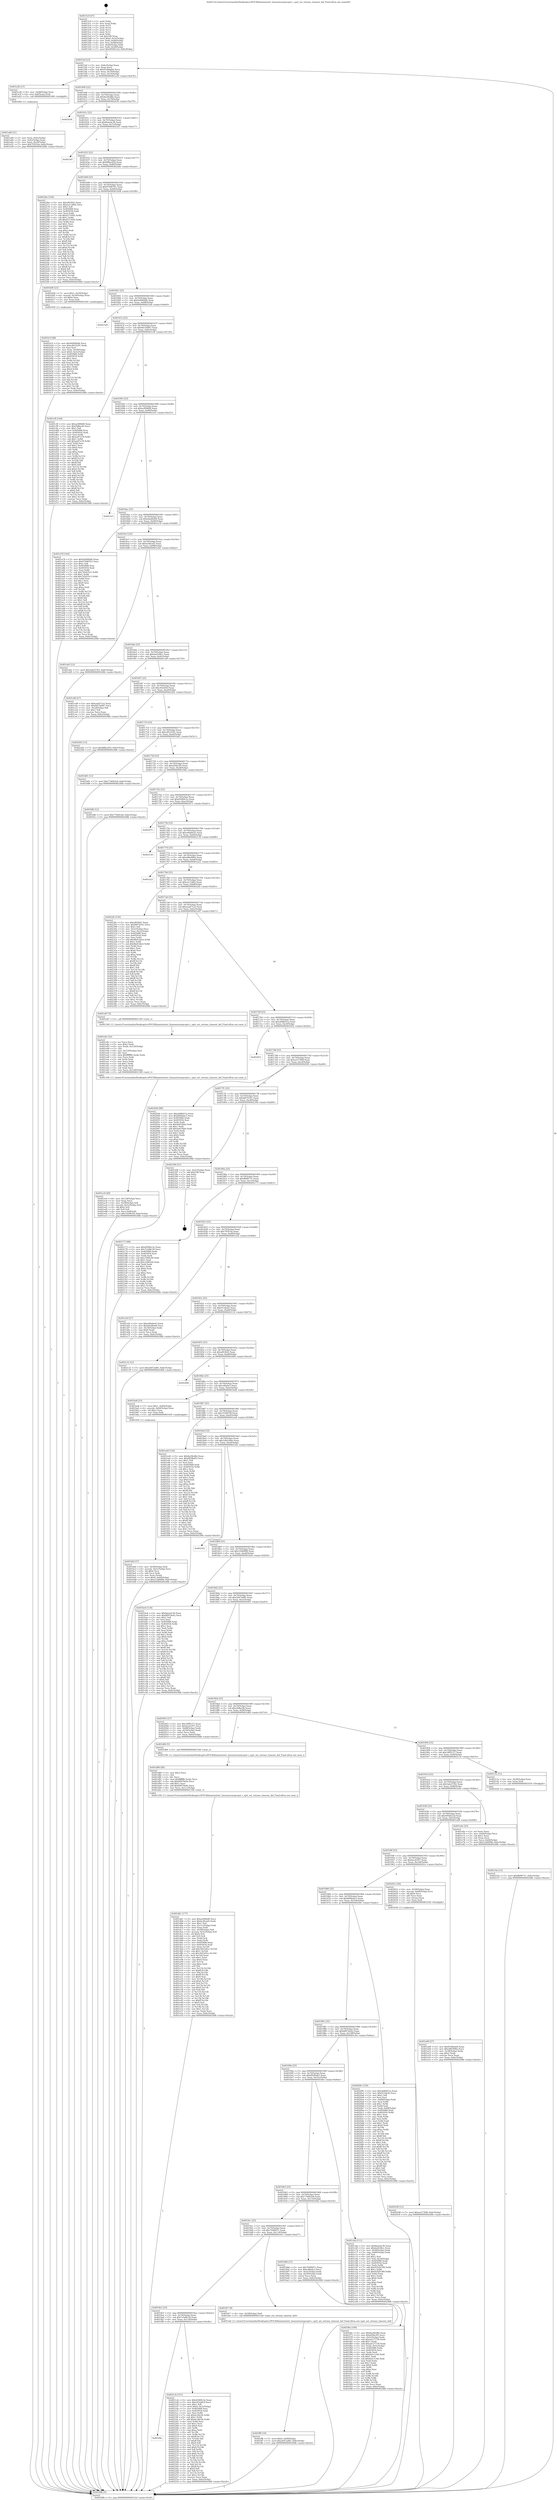 digraph "0x4015c0" {
  label = "0x4015c0 (/mnt/c/Users/mathe/Desktop/tcc/POCII/binaries/extr_linuxnetsunrpcxprt.c_xprt_set_retrans_timeout_def_Final-ollvm.out::main(0))"
  labelloc = "t"
  node[shape=record]

  Entry [label="",width=0.3,height=0.3,shape=circle,fillcolor=black,style=filled]
  "0x4015ef" [label="{
     0x4015ef [23]\l
     | [instrs]\l
     &nbsp;&nbsp;0x4015ef \<+3\>: mov -0x6c(%rbp),%eax\l
     &nbsp;&nbsp;0x4015f2 \<+2\>: mov %eax,%ecx\l
     &nbsp;&nbsp;0x4015f4 \<+6\>: sub $0x81dbba64,%ecx\l
     &nbsp;&nbsp;0x4015fa \<+3\>: mov %eax,-0x70(%rbp)\l
     &nbsp;&nbsp;0x4015fd \<+3\>: mov %ecx,-0x74(%rbp)\l
     &nbsp;&nbsp;0x401600 \<+6\>: je 0000000000401a3b \<main+0x47b\>\l
  }"]
  "0x401a3b" [label="{
     0x401a3b [13]\l
     | [instrs]\l
     &nbsp;&nbsp;0x401a3b \<+4\>: mov -0x48(%rbp),%rax\l
     &nbsp;&nbsp;0x401a3f \<+4\>: mov 0x8(%rax),%rdi\l
     &nbsp;&nbsp;0x401a43 \<+5\>: call 0000000000401060 \<atoi@plt\>\l
     | [calls]\l
     &nbsp;&nbsp;0x401060 \{1\} (unknown)\l
  }"]
  "0x401606" [label="{
     0x401606 [22]\l
     | [instrs]\l
     &nbsp;&nbsp;0x401606 \<+5\>: jmp 000000000040160b \<main+0x4b\>\l
     &nbsp;&nbsp;0x40160b \<+3\>: mov -0x70(%rbp),%eax\l
     &nbsp;&nbsp;0x40160e \<+5\>: sub $0x8a29ed8e,%eax\l
     &nbsp;&nbsp;0x401613 \<+3\>: mov %eax,-0x78(%rbp)\l
     &nbsp;&nbsp;0x401616 \<+6\>: je 0000000000402439 \<main+0xe79\>\l
  }"]
  Exit [label="",width=0.3,height=0.3,shape=circle,fillcolor=black,style=filled,peripheries=2]
  "0x402439" [label="{
     0x402439\l
  }", style=dashed]
  "0x40161c" [label="{
     0x40161c [22]\l
     | [instrs]\l
     &nbsp;&nbsp;0x40161c \<+5\>: jmp 0000000000401621 \<main+0x61\>\l
     &nbsp;&nbsp;0x401621 \<+3\>: mov -0x70(%rbp),%eax\l
     &nbsp;&nbsp;0x401624 \<+5\>: sub $0x8aeedc36,%eax\l
     &nbsp;&nbsp;0x401629 \<+3\>: mov %eax,-0x7c(%rbp)\l
     &nbsp;&nbsp;0x40162c \<+6\>: je 00000000004023d7 \<main+0xe17\>\l
  }"]
  "0x4019fe" [label="{
     0x4019fe\l
  }", style=dashed]
  "0x4023d7" [label="{
     0x4023d7\l
  }", style=dashed]
  "0x401632" [label="{
     0x401632 [22]\l
     | [instrs]\l
     &nbsp;&nbsp;0x401632 \<+5\>: jmp 0000000000401637 \<main+0x77\>\l
     &nbsp;&nbsp;0x401637 \<+3\>: mov -0x70(%rbp),%eax\l
     &nbsp;&nbsp;0x40163a \<+5\>: sub $0x8f8ac85d,%eax\l
     &nbsp;&nbsp;0x40163f \<+3\>: mov %eax,-0x80(%rbp)\l
     &nbsp;&nbsp;0x401642 \<+6\>: je 000000000040226e \<main+0xcae\>\l
  }"]
  "0x4021cb" [label="{
     0x4021cb [151]\l
     | [instrs]\l
     &nbsp;&nbsp;0x4021cb \<+5\>: mov $0xd5069c3e,%eax\l
     &nbsp;&nbsp;0x4021d0 \<+5\>: mov $0xc83eb0cf,%ecx\l
     &nbsp;&nbsp;0x4021d5 \<+2\>: mov $0x1,%dl\l
     &nbsp;&nbsp;0x4021d7 \<+7\>: movl $0x0,-0x3c(%rbp)\l
     &nbsp;&nbsp;0x4021de \<+7\>: mov 0x405068,%esi\l
     &nbsp;&nbsp;0x4021e5 \<+7\>: mov 0x405054,%edi\l
     &nbsp;&nbsp;0x4021ec \<+3\>: mov %esi,%r8d\l
     &nbsp;&nbsp;0x4021ef \<+7\>: sub $0xbc28e5b,%r8d\l
     &nbsp;&nbsp;0x4021f6 \<+4\>: sub $0x1,%r8d\l
     &nbsp;&nbsp;0x4021fa \<+7\>: add $0xbc28e5b,%r8d\l
     &nbsp;&nbsp;0x402201 \<+4\>: imul %r8d,%esi\l
     &nbsp;&nbsp;0x402205 \<+3\>: and $0x1,%esi\l
     &nbsp;&nbsp;0x402208 \<+3\>: cmp $0x0,%esi\l
     &nbsp;&nbsp;0x40220b \<+4\>: sete %r9b\l
     &nbsp;&nbsp;0x40220f \<+3\>: cmp $0xa,%edi\l
     &nbsp;&nbsp;0x402212 \<+4\>: setl %r10b\l
     &nbsp;&nbsp;0x402216 \<+3\>: mov %r9b,%r11b\l
     &nbsp;&nbsp;0x402219 \<+4\>: xor $0xff,%r11b\l
     &nbsp;&nbsp;0x40221d \<+3\>: mov %r10b,%bl\l
     &nbsp;&nbsp;0x402220 \<+3\>: xor $0xff,%bl\l
     &nbsp;&nbsp;0x402223 \<+3\>: xor $0x0,%dl\l
     &nbsp;&nbsp;0x402226 \<+3\>: mov %r11b,%r14b\l
     &nbsp;&nbsp;0x402229 \<+4\>: and $0x0,%r14b\l
     &nbsp;&nbsp;0x40222d \<+3\>: and %dl,%r9b\l
     &nbsp;&nbsp;0x402230 \<+3\>: mov %bl,%r15b\l
     &nbsp;&nbsp;0x402233 \<+4\>: and $0x0,%r15b\l
     &nbsp;&nbsp;0x402237 \<+3\>: and %dl,%r10b\l
     &nbsp;&nbsp;0x40223a \<+3\>: or %r9b,%r14b\l
     &nbsp;&nbsp;0x40223d \<+3\>: or %r10b,%r15b\l
     &nbsp;&nbsp;0x402240 \<+3\>: xor %r15b,%r14b\l
     &nbsp;&nbsp;0x402243 \<+3\>: or %bl,%r11b\l
     &nbsp;&nbsp;0x402246 \<+4\>: xor $0xff,%r11b\l
     &nbsp;&nbsp;0x40224a \<+3\>: or $0x0,%dl\l
     &nbsp;&nbsp;0x40224d \<+3\>: and %dl,%r11b\l
     &nbsp;&nbsp;0x402250 \<+3\>: or %r11b,%r14b\l
     &nbsp;&nbsp;0x402253 \<+4\>: test $0x1,%r14b\l
     &nbsp;&nbsp;0x402257 \<+3\>: cmovne %ecx,%eax\l
     &nbsp;&nbsp;0x40225a \<+3\>: mov %eax,-0x6c(%rbp)\l
     &nbsp;&nbsp;0x40225d \<+5\>: jmp 000000000040248b \<main+0xecb\>\l
  }"]
  "0x40226e" [label="{
     0x40226e [144]\l
     | [instrs]\l
     &nbsp;&nbsp;0x40226e \<+5\>: mov $0xaf630d1,%eax\l
     &nbsp;&nbsp;0x402273 \<+5\>: mov $0xea11d6f2,%ecx\l
     &nbsp;&nbsp;0x402278 \<+2\>: mov $0x1,%dl\l
     &nbsp;&nbsp;0x40227a \<+7\>: mov 0x405068,%esi\l
     &nbsp;&nbsp;0x402281 \<+7\>: mov 0x405054,%edi\l
     &nbsp;&nbsp;0x402288 \<+3\>: mov %esi,%r8d\l
     &nbsp;&nbsp;0x40228b \<+7\>: sub $0x4373495,%r8d\l
     &nbsp;&nbsp;0x402292 \<+4\>: sub $0x1,%r8d\l
     &nbsp;&nbsp;0x402296 \<+7\>: add $0x4373495,%r8d\l
     &nbsp;&nbsp;0x40229d \<+4\>: imul %r8d,%esi\l
     &nbsp;&nbsp;0x4022a1 \<+3\>: and $0x1,%esi\l
     &nbsp;&nbsp;0x4022a4 \<+3\>: cmp $0x0,%esi\l
     &nbsp;&nbsp;0x4022a7 \<+4\>: sete %r9b\l
     &nbsp;&nbsp;0x4022ab \<+3\>: cmp $0xa,%edi\l
     &nbsp;&nbsp;0x4022ae \<+4\>: setl %r10b\l
     &nbsp;&nbsp;0x4022b2 \<+3\>: mov %r9b,%r11b\l
     &nbsp;&nbsp;0x4022b5 \<+4\>: xor $0xff,%r11b\l
     &nbsp;&nbsp;0x4022b9 \<+3\>: mov %r10b,%bl\l
     &nbsp;&nbsp;0x4022bc \<+3\>: xor $0xff,%bl\l
     &nbsp;&nbsp;0x4022bf \<+3\>: xor $0x0,%dl\l
     &nbsp;&nbsp;0x4022c2 \<+3\>: mov %r11b,%r14b\l
     &nbsp;&nbsp;0x4022c5 \<+4\>: and $0x0,%r14b\l
     &nbsp;&nbsp;0x4022c9 \<+3\>: and %dl,%r9b\l
     &nbsp;&nbsp;0x4022cc \<+3\>: mov %bl,%r15b\l
     &nbsp;&nbsp;0x4022cf \<+4\>: and $0x0,%r15b\l
     &nbsp;&nbsp;0x4022d3 \<+3\>: and %dl,%r10b\l
     &nbsp;&nbsp;0x4022d6 \<+3\>: or %r9b,%r14b\l
     &nbsp;&nbsp;0x4022d9 \<+3\>: or %r10b,%r15b\l
     &nbsp;&nbsp;0x4022dc \<+3\>: xor %r15b,%r14b\l
     &nbsp;&nbsp;0x4022df \<+3\>: or %bl,%r11b\l
     &nbsp;&nbsp;0x4022e2 \<+4\>: xor $0xff,%r11b\l
     &nbsp;&nbsp;0x4022e6 \<+3\>: or $0x0,%dl\l
     &nbsp;&nbsp;0x4022e9 \<+3\>: and %dl,%r11b\l
     &nbsp;&nbsp;0x4022ec \<+3\>: or %r11b,%r14b\l
     &nbsp;&nbsp;0x4022ef \<+4\>: test $0x1,%r14b\l
     &nbsp;&nbsp;0x4022f3 \<+3\>: cmovne %ecx,%eax\l
     &nbsp;&nbsp;0x4022f6 \<+3\>: mov %eax,-0x6c(%rbp)\l
     &nbsp;&nbsp;0x4022f9 \<+5\>: jmp 000000000040248b \<main+0xecb\>\l
  }"]
  "0x401648" [label="{
     0x401648 [25]\l
     | [instrs]\l
     &nbsp;&nbsp;0x401648 \<+5\>: jmp 000000000040164d \<main+0x8d\>\l
     &nbsp;&nbsp;0x40164d \<+3\>: mov -0x70(%rbp),%eax\l
     &nbsp;&nbsp;0x401650 \<+5\>: sub $0x974967b1,%eax\l
     &nbsp;&nbsp;0x401655 \<+6\>: mov %eax,-0x84(%rbp)\l
     &nbsp;&nbsp;0x40165b \<+6\>: je 0000000000401b08 \<main+0x548\>\l
  }"]
  "0x40214a" [label="{
     0x40214a [12]\l
     | [instrs]\l
     &nbsp;&nbsp;0x40214a \<+7\>: movl $0xffd99731,-0x6c(%rbp)\l
     &nbsp;&nbsp;0x402151 \<+5\>: jmp 000000000040248b \<main+0xecb\>\l
  }"]
  "0x401b08" [label="{
     0x401b08 [23]\l
     | [instrs]\l
     &nbsp;&nbsp;0x401b08 \<+7\>: movl $0x1,-0x50(%rbp)\l
     &nbsp;&nbsp;0x401b0f \<+4\>: movslq -0x50(%rbp),%rax\l
     &nbsp;&nbsp;0x401b13 \<+4\>: shl $0x4,%rax\l
     &nbsp;&nbsp;0x401b17 \<+3\>: mov %rax,%rdi\l
     &nbsp;&nbsp;0x401b1a \<+5\>: call 0000000000401050 \<malloc@plt\>\l
     | [calls]\l
     &nbsp;&nbsp;0x401050 \{1\} (unknown)\l
  }"]
  "0x401661" [label="{
     0x401661 [25]\l
     | [instrs]\l
     &nbsp;&nbsp;0x401661 \<+5\>: jmp 0000000000401666 \<main+0xa6\>\l
     &nbsp;&nbsp;0x401666 \<+3\>: mov -0x70(%rbp),%eax\l
     &nbsp;&nbsp;0x401669 \<+5\>: sub $0x9a9940db,%eax\l
     &nbsp;&nbsp;0x40166e \<+6\>: mov %eax,-0x88(%rbp)\l
     &nbsp;&nbsp;0x401674 \<+6\>: je 00000000004023a9 \<main+0xde9\>\l
  }"]
  "0x402038" [label="{
     0x402038 [12]\l
     | [instrs]\l
     &nbsp;&nbsp;0x402038 \<+7\>: movl $0xee27394f,-0x6c(%rbp)\l
     &nbsp;&nbsp;0x40203f \<+5\>: jmp 000000000040248b \<main+0xecb\>\l
  }"]
  "0x4023a9" [label="{
     0x4023a9\l
  }", style=dashed]
  "0x40167a" [label="{
     0x40167a [25]\l
     | [instrs]\l
     &nbsp;&nbsp;0x40167a \<+5\>: jmp 000000000040167f \<main+0xbf\>\l
     &nbsp;&nbsp;0x40167f \<+3\>: mov -0x70(%rbp),%eax\l
     &nbsp;&nbsp;0x401682 \<+5\>: sub $0x9d15b687,%eax\l
     &nbsp;&nbsp;0x401687 \<+6\>: mov %eax,-0x8c(%rbp)\l
     &nbsp;&nbsp;0x40168d \<+6\>: je 0000000000401cf4 \<main+0x734\>\l
  }"]
  "0x401ff0" [label="{
     0x401ff0 [19]\l
     | [instrs]\l
     &nbsp;&nbsp;0x401ff0 \<+7\>: movl $0x0,-0x68(%rbp)\l
     &nbsp;&nbsp;0x401ff7 \<+7\>: movl $0x2647ad85,-0x6c(%rbp)\l
     &nbsp;&nbsp;0x401ffe \<+5\>: jmp 000000000040248b \<main+0xecb\>\l
  }"]
  "0x401cf4" [label="{
     0x401cf4 [144]\l
     | [instrs]\l
     &nbsp;&nbsp;0x401cf4 \<+5\>: mov $0xac894bf6,%eax\l
     &nbsp;&nbsp;0x401cf9 \<+5\>: mov $0x2bffac4b,%ecx\l
     &nbsp;&nbsp;0x401cfe \<+2\>: mov $0x1,%dl\l
     &nbsp;&nbsp;0x401d00 \<+7\>: mov 0x405068,%esi\l
     &nbsp;&nbsp;0x401d07 \<+7\>: mov 0x405054,%edi\l
     &nbsp;&nbsp;0x401d0e \<+3\>: mov %esi,%r8d\l
     &nbsp;&nbsp;0x401d11 \<+7\>: sub $0xee97e78,%r8d\l
     &nbsp;&nbsp;0x401d18 \<+4\>: sub $0x1,%r8d\l
     &nbsp;&nbsp;0x401d1c \<+7\>: add $0xee97e78,%r8d\l
     &nbsp;&nbsp;0x401d23 \<+4\>: imul %r8d,%esi\l
     &nbsp;&nbsp;0x401d27 \<+3\>: and $0x1,%esi\l
     &nbsp;&nbsp;0x401d2a \<+3\>: cmp $0x0,%esi\l
     &nbsp;&nbsp;0x401d2d \<+4\>: sete %r9b\l
     &nbsp;&nbsp;0x401d31 \<+3\>: cmp $0xa,%edi\l
     &nbsp;&nbsp;0x401d34 \<+4\>: setl %r10b\l
     &nbsp;&nbsp;0x401d38 \<+3\>: mov %r9b,%r11b\l
     &nbsp;&nbsp;0x401d3b \<+4\>: xor $0xff,%r11b\l
     &nbsp;&nbsp;0x401d3f \<+3\>: mov %r10b,%bl\l
     &nbsp;&nbsp;0x401d42 \<+3\>: xor $0xff,%bl\l
     &nbsp;&nbsp;0x401d45 \<+3\>: xor $0x0,%dl\l
     &nbsp;&nbsp;0x401d48 \<+3\>: mov %r11b,%r14b\l
     &nbsp;&nbsp;0x401d4b \<+4\>: and $0x0,%r14b\l
     &nbsp;&nbsp;0x401d4f \<+3\>: and %dl,%r9b\l
     &nbsp;&nbsp;0x401d52 \<+3\>: mov %bl,%r15b\l
     &nbsp;&nbsp;0x401d55 \<+4\>: and $0x0,%r15b\l
     &nbsp;&nbsp;0x401d59 \<+3\>: and %dl,%r10b\l
     &nbsp;&nbsp;0x401d5c \<+3\>: or %r9b,%r14b\l
     &nbsp;&nbsp;0x401d5f \<+3\>: or %r10b,%r15b\l
     &nbsp;&nbsp;0x401d62 \<+3\>: xor %r15b,%r14b\l
     &nbsp;&nbsp;0x401d65 \<+3\>: or %bl,%r11b\l
     &nbsp;&nbsp;0x401d68 \<+4\>: xor $0xff,%r11b\l
     &nbsp;&nbsp;0x401d6c \<+3\>: or $0x0,%dl\l
     &nbsp;&nbsp;0x401d6f \<+3\>: and %dl,%r11b\l
     &nbsp;&nbsp;0x401d72 \<+3\>: or %r11b,%r14b\l
     &nbsp;&nbsp;0x401d75 \<+4\>: test $0x1,%r14b\l
     &nbsp;&nbsp;0x401d79 \<+3\>: cmovne %ecx,%eax\l
     &nbsp;&nbsp;0x401d7c \<+3\>: mov %eax,-0x6c(%rbp)\l
     &nbsp;&nbsp;0x401d7f \<+5\>: jmp 000000000040248b \<main+0xecb\>\l
  }"]
  "0x401693" [label="{
     0x401693 [25]\l
     | [instrs]\l
     &nbsp;&nbsp;0x401693 \<+5\>: jmp 0000000000401698 \<main+0xd8\>\l
     &nbsp;&nbsp;0x401698 \<+3\>: mov -0x70(%rbp),%eax\l
     &nbsp;&nbsp;0x40169b \<+5\>: sub $0xac894bf6,%eax\l
     &nbsp;&nbsp;0x4016a0 \<+6\>: mov %eax,-0x90(%rbp)\l
     &nbsp;&nbsp;0x4016a6 \<+6\>: je 00000000004023e3 \<main+0xe23\>\l
  }"]
  "0x4019e5" [label="{
     0x4019e5 [25]\l
     | [instrs]\l
     &nbsp;&nbsp;0x4019e5 \<+5\>: jmp 00000000004019ea \<main+0x42a\>\l
     &nbsp;&nbsp;0x4019ea \<+3\>: mov -0x70(%rbp),%eax\l
     &nbsp;&nbsp;0x4019ed \<+5\>: sub $0x7e5d8c39,%eax\l
     &nbsp;&nbsp;0x4019f2 \<+6\>: mov %eax,-0x118(%rbp)\l
     &nbsp;&nbsp;0x4019f8 \<+6\>: je 00000000004021cb \<main+0xc0b\>\l
  }"]
  "0x4023e3" [label="{
     0x4023e3\l
  }", style=dashed]
  "0x4016ac" [label="{
     0x4016ac [25]\l
     | [instrs]\l
     &nbsp;&nbsp;0x4016ac \<+5\>: jmp 00000000004016b1 \<main+0xf1\>\l
     &nbsp;&nbsp;0x4016b1 \<+3\>: mov -0x70(%rbp),%eax\l
     &nbsp;&nbsp;0x4016b4 \<+5\>: sub $0xb4ed0e64,%eax\l
     &nbsp;&nbsp;0x4016b9 \<+6\>: mov %eax,-0x94(%rbp)\l
     &nbsp;&nbsp;0x4016bf \<+6\>: je 0000000000401a78 \<main+0x4b8\>\l
  }"]
  "0x401fe7" [label="{
     0x401fe7 [9]\l
     | [instrs]\l
     &nbsp;&nbsp;0x401fe7 \<+4\>: mov -0x58(%rbp),%rdi\l
     &nbsp;&nbsp;0x401feb \<+5\>: call 00000000004015a0 \<xprt_set_retrans_timeout_def\>\l
     | [calls]\l
     &nbsp;&nbsp;0x4015a0 \{1\} (/mnt/c/Users/mathe/Desktop/tcc/POCII/binaries/extr_linuxnetsunrpcxprt.c_xprt_set_retrans_timeout_def_Final-ollvm.out::xprt_set_retrans_timeout_def)\l
  }"]
  "0x401a78" [label="{
     0x401a78 [144]\l
     | [instrs]\l
     &nbsp;&nbsp;0x401a78 \<+5\>: mov $0x9a9940db,%eax\l
     &nbsp;&nbsp;0x401a7d \<+5\>: mov $0x974967b1,%ecx\l
     &nbsp;&nbsp;0x401a82 \<+2\>: mov $0x1,%dl\l
     &nbsp;&nbsp;0x401a84 \<+7\>: mov 0x405068,%esi\l
     &nbsp;&nbsp;0x401a8b \<+7\>: mov 0x405054,%edi\l
     &nbsp;&nbsp;0x401a92 \<+3\>: mov %esi,%r8d\l
     &nbsp;&nbsp;0x401a95 \<+7\>: sub $0x7d5d35c5,%r8d\l
     &nbsp;&nbsp;0x401a9c \<+4\>: sub $0x1,%r8d\l
     &nbsp;&nbsp;0x401aa0 \<+7\>: add $0x7d5d35c5,%r8d\l
     &nbsp;&nbsp;0x401aa7 \<+4\>: imul %r8d,%esi\l
     &nbsp;&nbsp;0x401aab \<+3\>: and $0x1,%esi\l
     &nbsp;&nbsp;0x401aae \<+3\>: cmp $0x0,%esi\l
     &nbsp;&nbsp;0x401ab1 \<+4\>: sete %r9b\l
     &nbsp;&nbsp;0x401ab5 \<+3\>: cmp $0xa,%edi\l
     &nbsp;&nbsp;0x401ab8 \<+4\>: setl %r10b\l
     &nbsp;&nbsp;0x401abc \<+3\>: mov %r9b,%r11b\l
     &nbsp;&nbsp;0x401abf \<+4\>: xor $0xff,%r11b\l
     &nbsp;&nbsp;0x401ac3 \<+3\>: mov %r10b,%bl\l
     &nbsp;&nbsp;0x401ac6 \<+3\>: xor $0xff,%bl\l
     &nbsp;&nbsp;0x401ac9 \<+3\>: xor $0x1,%dl\l
     &nbsp;&nbsp;0x401acc \<+3\>: mov %r11b,%r14b\l
     &nbsp;&nbsp;0x401acf \<+4\>: and $0xff,%r14b\l
     &nbsp;&nbsp;0x401ad3 \<+3\>: and %dl,%r9b\l
     &nbsp;&nbsp;0x401ad6 \<+3\>: mov %bl,%r15b\l
     &nbsp;&nbsp;0x401ad9 \<+4\>: and $0xff,%r15b\l
     &nbsp;&nbsp;0x401add \<+3\>: and %dl,%r10b\l
     &nbsp;&nbsp;0x401ae0 \<+3\>: or %r9b,%r14b\l
     &nbsp;&nbsp;0x401ae3 \<+3\>: or %r10b,%r15b\l
     &nbsp;&nbsp;0x401ae6 \<+3\>: xor %r15b,%r14b\l
     &nbsp;&nbsp;0x401ae9 \<+3\>: or %bl,%r11b\l
     &nbsp;&nbsp;0x401aec \<+4\>: xor $0xff,%r11b\l
     &nbsp;&nbsp;0x401af0 \<+3\>: or $0x1,%dl\l
     &nbsp;&nbsp;0x401af3 \<+3\>: and %dl,%r11b\l
     &nbsp;&nbsp;0x401af6 \<+3\>: or %r11b,%r14b\l
     &nbsp;&nbsp;0x401af9 \<+4\>: test $0x1,%r14b\l
     &nbsp;&nbsp;0x401afd \<+3\>: cmovne %ecx,%eax\l
     &nbsp;&nbsp;0x401b00 \<+3\>: mov %eax,-0x6c(%rbp)\l
     &nbsp;&nbsp;0x401b03 \<+5\>: jmp 000000000040248b \<main+0xecb\>\l
  }"]
  "0x4016c5" [label="{
     0x4016c5 [25]\l
     | [instrs]\l
     &nbsp;&nbsp;0x4016c5 \<+5\>: jmp 00000000004016ca \<main+0x10a\>\l
     &nbsp;&nbsp;0x4016ca \<+3\>: mov -0x70(%rbp),%eax\l
     &nbsp;&nbsp;0x4016cd \<+5\>: sub $0xbc4fced5,%eax\l
     &nbsp;&nbsp;0x4016d2 \<+6\>: mov %eax,-0x98(%rbp)\l
     &nbsp;&nbsp;0x4016d8 \<+6\>: je 0000000000401e62 \<main+0x8a2\>\l
  }"]
  "0x401ec0" [label="{
     0x401ec0 [40]\l
     | [instrs]\l
     &nbsp;&nbsp;0x401ec0 \<+6\>: mov -0x124(%rbp),%ecx\l
     &nbsp;&nbsp;0x401ec6 \<+3\>: imul %eax,%ecx\l
     &nbsp;&nbsp;0x401ec9 \<+4\>: mov -0x58(%rbp),%r8\l
     &nbsp;&nbsp;0x401ecd \<+4\>: movslq -0x5c(%rbp),%r9\l
     &nbsp;&nbsp;0x401ed1 \<+4\>: shl $0x4,%r9\l
     &nbsp;&nbsp;0x401ed5 \<+3\>: add %r9,%r8\l
     &nbsp;&nbsp;0x401ed8 \<+4\>: mov %ecx,0x8(%r8)\l
     &nbsp;&nbsp;0x401edc \<+7\>: movl $0x1429616f,-0x6c(%rbp)\l
     &nbsp;&nbsp;0x401ee3 \<+5\>: jmp 000000000040248b \<main+0xecb\>\l
  }"]
  "0x401e62" [label="{
     0x401e62 [12]\l
     | [instrs]\l
     &nbsp;&nbsp;0x401e62 \<+7\>: movl $0x3ab25762,-0x6c(%rbp)\l
     &nbsp;&nbsp;0x401e69 \<+5\>: jmp 000000000040248b \<main+0xecb\>\l
  }"]
  "0x4016de" [label="{
     0x4016de [25]\l
     | [instrs]\l
     &nbsp;&nbsp;0x4016de \<+5\>: jmp 00000000004016e3 \<main+0x123\>\l
     &nbsp;&nbsp;0x4016e3 \<+3\>: mov -0x70(%rbp),%eax\l
     &nbsp;&nbsp;0x4016e6 \<+5\>: sub $0xbed108cc,%eax\l
     &nbsp;&nbsp;0x4016eb \<+6\>: mov %eax,-0x9c(%rbp)\l
     &nbsp;&nbsp;0x4016f1 \<+6\>: je 0000000000401cd9 \<main+0x719\>\l
  }"]
  "0x401e8c" [label="{
     0x401e8c [52]\l
     | [instrs]\l
     &nbsp;&nbsp;0x401e8c \<+2\>: xor %ecx,%ecx\l
     &nbsp;&nbsp;0x401e8e \<+5\>: mov $0x2,%edx\l
     &nbsp;&nbsp;0x401e93 \<+6\>: mov %edx,-0x120(%rbp)\l
     &nbsp;&nbsp;0x401e99 \<+1\>: cltd\l
     &nbsp;&nbsp;0x401e9a \<+6\>: mov -0x120(%rbp),%esi\l
     &nbsp;&nbsp;0x401ea0 \<+2\>: idiv %esi\l
     &nbsp;&nbsp;0x401ea2 \<+6\>: imul $0xfffffffe,%edx,%edx\l
     &nbsp;&nbsp;0x401ea8 \<+2\>: mov %ecx,%edi\l
     &nbsp;&nbsp;0x401eaa \<+2\>: sub %edx,%edi\l
     &nbsp;&nbsp;0x401eac \<+2\>: mov %ecx,%edx\l
     &nbsp;&nbsp;0x401eae \<+3\>: sub $0x1,%edx\l
     &nbsp;&nbsp;0x401eb1 \<+2\>: add %edx,%edi\l
     &nbsp;&nbsp;0x401eb3 \<+2\>: sub %edi,%ecx\l
     &nbsp;&nbsp;0x401eb5 \<+6\>: mov %ecx,-0x124(%rbp)\l
     &nbsp;&nbsp;0x401ebb \<+5\>: call 0000000000401160 \<next_i\>\l
     | [calls]\l
     &nbsp;&nbsp;0x401160 \{1\} (/mnt/c/Users/mathe/Desktop/tcc/POCII/binaries/extr_linuxnetsunrpcxprt.c_xprt_set_retrans_timeout_def_Final-ollvm.out::next_i)\l
  }"]
  "0x401cd9" [label="{
     0x401cd9 [27]\l
     | [instrs]\l
     &nbsp;&nbsp;0x401cd9 \<+5\>: mov $0xeaa671a5,%eax\l
     &nbsp;&nbsp;0x401cde \<+5\>: mov $0x9d15b687,%ecx\l
     &nbsp;&nbsp;0x401ce3 \<+3\>: mov -0x2d(%rbp),%dl\l
     &nbsp;&nbsp;0x401ce6 \<+3\>: test $0x1,%dl\l
     &nbsp;&nbsp;0x401ce9 \<+3\>: cmovne %ecx,%eax\l
     &nbsp;&nbsp;0x401cec \<+3\>: mov %eax,-0x6c(%rbp)\l
     &nbsp;&nbsp;0x401cef \<+5\>: jmp 000000000040248b \<main+0xecb\>\l
  }"]
  "0x4016f7" [label="{
     0x4016f7 [25]\l
     | [instrs]\l
     &nbsp;&nbsp;0x4016f7 \<+5\>: jmp 00000000004016fc \<main+0x13c\>\l
     &nbsp;&nbsp;0x4016fc \<+3\>: mov -0x70(%rbp),%eax\l
     &nbsp;&nbsp;0x4016ff \<+5\>: sub $0xc83eb0cf,%eax\l
     &nbsp;&nbsp;0x401704 \<+6\>: mov %eax,-0xa0(%rbp)\l
     &nbsp;&nbsp;0x40170a \<+6\>: je 0000000000402262 \<main+0xca2\>\l
  }"]
  "0x401db1" [label="{
     0x401db1 [177]\l
     | [instrs]\l
     &nbsp;&nbsp;0x401db1 \<+5\>: mov $0xac894bf6,%ecx\l
     &nbsp;&nbsp;0x401db6 \<+5\>: mov $0xbc4fced5,%edx\l
     &nbsp;&nbsp;0x401dbb \<+3\>: mov $0x1,%sil\l
     &nbsp;&nbsp;0x401dbe \<+6\>: mov -0x11c(%rbp),%edi\l
     &nbsp;&nbsp;0x401dc4 \<+3\>: imul %eax,%edi\l
     &nbsp;&nbsp;0x401dc7 \<+4\>: mov -0x58(%rbp),%r8\l
     &nbsp;&nbsp;0x401dcb \<+4\>: movslq -0x5c(%rbp),%r9\l
     &nbsp;&nbsp;0x401dcf \<+4\>: shl $0x4,%r9\l
     &nbsp;&nbsp;0x401dd3 \<+3\>: add %r9,%r8\l
     &nbsp;&nbsp;0x401dd6 \<+3\>: mov (%r8),%r8\l
     &nbsp;&nbsp;0x401dd9 \<+3\>: mov %edi,(%r8)\l
     &nbsp;&nbsp;0x401ddc \<+7\>: mov 0x405068,%eax\l
     &nbsp;&nbsp;0x401de3 \<+7\>: mov 0x405054,%edi\l
     &nbsp;&nbsp;0x401dea \<+3\>: mov %eax,%r10d\l
     &nbsp;&nbsp;0x401ded \<+7\>: add $0x344329cc,%r10d\l
     &nbsp;&nbsp;0x401df4 \<+4\>: sub $0x1,%r10d\l
     &nbsp;&nbsp;0x401df8 \<+7\>: sub $0x344329cc,%r10d\l
     &nbsp;&nbsp;0x401dff \<+4\>: imul %r10d,%eax\l
     &nbsp;&nbsp;0x401e03 \<+3\>: and $0x1,%eax\l
     &nbsp;&nbsp;0x401e06 \<+3\>: cmp $0x0,%eax\l
     &nbsp;&nbsp;0x401e09 \<+4\>: sete %r11b\l
     &nbsp;&nbsp;0x401e0d \<+3\>: cmp $0xa,%edi\l
     &nbsp;&nbsp;0x401e10 \<+3\>: setl %bl\l
     &nbsp;&nbsp;0x401e13 \<+3\>: mov %r11b,%r14b\l
     &nbsp;&nbsp;0x401e16 \<+4\>: xor $0xff,%r14b\l
     &nbsp;&nbsp;0x401e1a \<+3\>: mov %bl,%r15b\l
     &nbsp;&nbsp;0x401e1d \<+4\>: xor $0xff,%r15b\l
     &nbsp;&nbsp;0x401e21 \<+4\>: xor $0x0,%sil\l
     &nbsp;&nbsp;0x401e25 \<+3\>: mov %r14b,%r12b\l
     &nbsp;&nbsp;0x401e28 \<+4\>: and $0x0,%r12b\l
     &nbsp;&nbsp;0x401e2c \<+3\>: and %sil,%r11b\l
     &nbsp;&nbsp;0x401e2f \<+3\>: mov %r15b,%r13b\l
     &nbsp;&nbsp;0x401e32 \<+4\>: and $0x0,%r13b\l
     &nbsp;&nbsp;0x401e36 \<+3\>: and %sil,%bl\l
     &nbsp;&nbsp;0x401e39 \<+3\>: or %r11b,%r12b\l
     &nbsp;&nbsp;0x401e3c \<+3\>: or %bl,%r13b\l
     &nbsp;&nbsp;0x401e3f \<+3\>: xor %r13b,%r12b\l
     &nbsp;&nbsp;0x401e42 \<+3\>: or %r15b,%r14b\l
     &nbsp;&nbsp;0x401e45 \<+4\>: xor $0xff,%r14b\l
     &nbsp;&nbsp;0x401e49 \<+4\>: or $0x0,%sil\l
     &nbsp;&nbsp;0x401e4d \<+3\>: and %sil,%r14b\l
     &nbsp;&nbsp;0x401e50 \<+3\>: or %r14b,%r12b\l
     &nbsp;&nbsp;0x401e53 \<+4\>: test $0x1,%r12b\l
     &nbsp;&nbsp;0x401e57 \<+3\>: cmovne %edx,%ecx\l
     &nbsp;&nbsp;0x401e5a \<+3\>: mov %ecx,-0x6c(%rbp)\l
     &nbsp;&nbsp;0x401e5d \<+5\>: jmp 000000000040248b \<main+0xecb\>\l
  }"]
  "0x402262" [label="{
     0x402262 [12]\l
     | [instrs]\l
     &nbsp;&nbsp;0x402262 \<+7\>: movl $0x8f8ac85d,-0x6c(%rbp)\l
     &nbsp;&nbsp;0x402269 \<+5\>: jmp 000000000040248b \<main+0xecb\>\l
  }"]
  "0x401710" [label="{
     0x401710 [25]\l
     | [instrs]\l
     &nbsp;&nbsp;0x401710 \<+5\>: jmp 0000000000401715 \<main+0x155\>\l
     &nbsp;&nbsp;0x401715 \<+3\>: mov -0x70(%rbp),%eax\l
     &nbsp;&nbsp;0x401718 \<+5\>: sub $0xcd932291,%eax\l
     &nbsp;&nbsp;0x40171d \<+6\>: mov %eax,-0xa4(%rbp)\l
     &nbsp;&nbsp;0x401723 \<+6\>: je 0000000000401b81 \<main+0x5c1\>\l
  }"]
  "0x401d89" [label="{
     0x401d89 [40]\l
     | [instrs]\l
     &nbsp;&nbsp;0x401d89 \<+5\>: mov $0x2,%ecx\l
     &nbsp;&nbsp;0x401d8e \<+1\>: cltd\l
     &nbsp;&nbsp;0x401d8f \<+2\>: idiv %ecx\l
     &nbsp;&nbsp;0x401d91 \<+6\>: imul $0xfffffffe,%edx,%ecx\l
     &nbsp;&nbsp;0x401d97 \<+6\>: sub $0x60679e9a,%ecx\l
     &nbsp;&nbsp;0x401d9d \<+3\>: add $0x1,%ecx\l
     &nbsp;&nbsp;0x401da0 \<+6\>: add $0x60679e9a,%ecx\l
     &nbsp;&nbsp;0x401da6 \<+6\>: mov %ecx,-0x11c(%rbp)\l
     &nbsp;&nbsp;0x401dac \<+5\>: call 0000000000401160 \<next_i\>\l
     | [calls]\l
     &nbsp;&nbsp;0x401160 \{1\} (/mnt/c/Users/mathe/Desktop/tcc/POCII/binaries/extr_linuxnetsunrpcxprt.c_xprt_set_retrans_timeout_def_Final-ollvm.out::next_i)\l
  }"]
  "0x401b81" [label="{
     0x401b81 [12]\l
     | [instrs]\l
     &nbsp;&nbsp;0x401b81 \<+7\>: movl $0x77d043e6,-0x6c(%rbp)\l
     &nbsp;&nbsp;0x401b88 \<+5\>: jmp 000000000040248b \<main+0xecb\>\l
  }"]
  "0x401729" [label="{
     0x401729 [25]\l
     | [instrs]\l
     &nbsp;&nbsp;0x401729 \<+5\>: jmp 000000000040172e \<main+0x16e\>\l
     &nbsp;&nbsp;0x40172e \<+3\>: mov -0x70(%rbp),%eax\l
     &nbsp;&nbsp;0x401731 \<+5\>: sub $0xd2f4a3f5,%eax\l
     &nbsp;&nbsp;0x401736 \<+6\>: mov %eax,-0xa8(%rbp)\l
     &nbsp;&nbsp;0x40173c \<+6\>: je 0000000000401fdb \<main+0xa1b\>\l
  }"]
  "0x401bbf" [label="{
     0x401bbf [37]\l
     | [instrs]\l
     &nbsp;&nbsp;0x401bbf \<+4\>: mov -0x58(%rbp),%rdi\l
     &nbsp;&nbsp;0x401bc3 \<+4\>: movslq -0x5c(%rbp),%rcx\l
     &nbsp;&nbsp;0x401bc7 \<+4\>: shl $0x4,%rcx\l
     &nbsp;&nbsp;0x401bcb \<+3\>: add %rcx,%rdi\l
     &nbsp;&nbsp;0x401bce \<+3\>: mov %rax,(%rdi)\l
     &nbsp;&nbsp;0x401bd1 \<+7\>: movl $0x0,-0x64(%rbp)\l
     &nbsp;&nbsp;0x401bd8 \<+7\>: movl $0x21b80f98,-0x6c(%rbp)\l
     &nbsp;&nbsp;0x401bdf \<+5\>: jmp 000000000040248b \<main+0xecb\>\l
  }"]
  "0x401fdb" [label="{
     0x401fdb [12]\l
     | [instrs]\l
     &nbsp;&nbsp;0x401fdb \<+7\>: movl $0x77d043e6,-0x6c(%rbp)\l
     &nbsp;&nbsp;0x401fe2 \<+5\>: jmp 000000000040248b \<main+0xecb\>\l
  }"]
  "0x401742" [label="{
     0x401742 [25]\l
     | [instrs]\l
     &nbsp;&nbsp;0x401742 \<+5\>: jmp 0000000000401747 \<main+0x187\>\l
     &nbsp;&nbsp;0x401747 \<+3\>: mov -0x70(%rbp),%eax\l
     &nbsp;&nbsp;0x40174a \<+5\>: sub $0xd5069c3e,%eax\l
     &nbsp;&nbsp;0x40174f \<+6\>: mov %eax,-0xac(%rbp)\l
     &nbsp;&nbsp;0x401755 \<+6\>: je 0000000000402471 \<main+0xeb1\>\l
  }"]
  "0x4019cc" [label="{
     0x4019cc [25]\l
     | [instrs]\l
     &nbsp;&nbsp;0x4019cc \<+5\>: jmp 00000000004019d1 \<main+0x411\>\l
     &nbsp;&nbsp;0x4019d1 \<+3\>: mov -0x70(%rbp),%eax\l
     &nbsp;&nbsp;0x4019d4 \<+5\>: sub $0x7b4f007c,%eax\l
     &nbsp;&nbsp;0x4019d9 \<+6\>: mov %eax,-0x114(%rbp)\l
     &nbsp;&nbsp;0x4019df \<+6\>: je 0000000000401fe7 \<main+0xa27\>\l
  }"]
  "0x402471" [label="{
     0x402471\l
  }", style=dashed]
  "0x40175b" [label="{
     0x40175b [25]\l
     | [instrs]\l
     &nbsp;&nbsp;0x40175b \<+5\>: jmp 0000000000401760 \<main+0x1a0\>\l
     &nbsp;&nbsp;0x401760 \<+3\>: mov -0x70(%rbp),%eax\l
     &nbsp;&nbsp;0x401763 \<+5\>: sub $0xe49a6e43,%eax\l
     &nbsp;&nbsp;0x401768 \<+6\>: mov %eax,-0xb0(%rbp)\l
     &nbsp;&nbsp;0x40176e \<+6\>: je 0000000000402156 \<main+0xb96\>\l
  }"]
  "0x401b8d" [label="{
     0x401b8d [27]\l
     | [instrs]\l
     &nbsp;&nbsp;0x401b8d \<+5\>: mov $0x7b4f007c,%eax\l
     &nbsp;&nbsp;0x401b92 \<+5\>: mov $0xc48a0e3,%ecx\l
     &nbsp;&nbsp;0x401b97 \<+3\>: mov -0x5c(%rbp),%edx\l
     &nbsp;&nbsp;0x401b9a \<+3\>: cmp -0x50(%rbp),%edx\l
     &nbsp;&nbsp;0x401b9d \<+3\>: cmovl %ecx,%eax\l
     &nbsp;&nbsp;0x401ba0 \<+3\>: mov %eax,-0x6c(%rbp)\l
     &nbsp;&nbsp;0x401ba3 \<+5\>: jmp 000000000040248b \<main+0xecb\>\l
  }"]
  "0x402156" [label="{
     0x402156\l
  }", style=dashed]
  "0x401774" [label="{
     0x401774 [25]\l
     | [instrs]\l
     &nbsp;&nbsp;0x401774 \<+5\>: jmp 0000000000401779 \<main+0x1b9\>\l
     &nbsp;&nbsp;0x401779 \<+3\>: mov -0x70(%rbp),%eax\l
     &nbsp;&nbsp;0x40177c \<+5\>: sub $0xe86e996a,%eax\l
     &nbsp;&nbsp;0x401781 \<+6\>: mov %eax,-0xb4(%rbp)\l
     &nbsp;&nbsp;0x401787 \<+6\>: je 0000000000401a23 \<main+0x463\>\l
  }"]
  "0x4019b3" [label="{
     0x4019b3 [25]\l
     | [instrs]\l
     &nbsp;&nbsp;0x4019b3 \<+5\>: jmp 00000000004019b8 \<main+0x3f8\>\l
     &nbsp;&nbsp;0x4019b8 \<+3\>: mov -0x70(%rbp),%eax\l
     &nbsp;&nbsp;0x4019bb \<+5\>: sub $0x77d043e6,%eax\l
     &nbsp;&nbsp;0x4019c0 \<+6\>: mov %eax,-0x110(%rbp)\l
     &nbsp;&nbsp;0x4019c6 \<+6\>: je 0000000000401b8d \<main+0x5cd\>\l
  }"]
  "0x401a23" [label="{
     0x401a23\l
  }", style=dashed]
  "0x40178d" [label="{
     0x40178d [25]\l
     | [instrs]\l
     &nbsp;&nbsp;0x40178d \<+5\>: jmp 0000000000401792 \<main+0x1d2\>\l
     &nbsp;&nbsp;0x401792 \<+3\>: mov -0x70(%rbp),%eax\l
     &nbsp;&nbsp;0x401795 \<+5\>: sub $0xea11d6f2,%eax\l
     &nbsp;&nbsp;0x40179a \<+6\>: mov %eax,-0xb8(%rbp)\l
     &nbsp;&nbsp;0x4017a0 \<+6\>: je 00000000004022fe \<main+0xd3e\>\l
  }"]
  "0x401f6e" [label="{
     0x401f6e [109]\l
     | [instrs]\l
     &nbsp;&nbsp;0x401f6e \<+5\>: mov $0x8a29ed8e,%eax\l
     &nbsp;&nbsp;0x401f73 \<+5\>: mov $0xd2f4a3f5,%ecx\l
     &nbsp;&nbsp;0x401f78 \<+3\>: mov -0x5c(%rbp),%edx\l
     &nbsp;&nbsp;0x401f7b \<+6\>: sub $0xed127159,%edx\l
     &nbsp;&nbsp;0x401f81 \<+3\>: add $0x1,%edx\l
     &nbsp;&nbsp;0x401f84 \<+6\>: add $0xed127159,%edx\l
     &nbsp;&nbsp;0x401f8a \<+3\>: mov %edx,-0x5c(%rbp)\l
     &nbsp;&nbsp;0x401f8d \<+7\>: mov 0x405068,%edx\l
     &nbsp;&nbsp;0x401f94 \<+7\>: mov 0x405054,%esi\l
     &nbsp;&nbsp;0x401f9b \<+2\>: mov %edx,%edi\l
     &nbsp;&nbsp;0x401f9d \<+6\>: add $0x6a5c1c4d,%edi\l
     &nbsp;&nbsp;0x401fa3 \<+3\>: sub $0x1,%edi\l
     &nbsp;&nbsp;0x401fa6 \<+6\>: sub $0x6a5c1c4d,%edi\l
     &nbsp;&nbsp;0x401fac \<+3\>: imul %edi,%edx\l
     &nbsp;&nbsp;0x401faf \<+3\>: and $0x1,%edx\l
     &nbsp;&nbsp;0x401fb2 \<+3\>: cmp $0x0,%edx\l
     &nbsp;&nbsp;0x401fb5 \<+4\>: sete %r8b\l
     &nbsp;&nbsp;0x401fb9 \<+3\>: cmp $0xa,%esi\l
     &nbsp;&nbsp;0x401fbc \<+4\>: setl %r9b\l
     &nbsp;&nbsp;0x401fc0 \<+3\>: mov %r8b,%r10b\l
     &nbsp;&nbsp;0x401fc3 \<+3\>: and %r9b,%r10b\l
     &nbsp;&nbsp;0x401fc6 \<+3\>: xor %r9b,%r8b\l
     &nbsp;&nbsp;0x401fc9 \<+3\>: or %r8b,%r10b\l
     &nbsp;&nbsp;0x401fcc \<+4\>: test $0x1,%r10b\l
     &nbsp;&nbsp;0x401fd0 \<+3\>: cmovne %ecx,%eax\l
     &nbsp;&nbsp;0x401fd3 \<+3\>: mov %eax,-0x6c(%rbp)\l
     &nbsp;&nbsp;0x401fd6 \<+5\>: jmp 000000000040248b \<main+0xecb\>\l
  }"]
  "0x4022fe" [label="{
     0x4022fe [150]\l
     | [instrs]\l
     &nbsp;&nbsp;0x4022fe \<+5\>: mov $0xaf630d1,%eax\l
     &nbsp;&nbsp;0x402303 \<+5\>: mov $0xfd070341,%ecx\l
     &nbsp;&nbsp;0x402308 \<+2\>: mov $0x1,%dl\l
     &nbsp;&nbsp;0x40230a \<+3\>: mov -0x3c(%rbp),%esi\l
     &nbsp;&nbsp;0x40230d \<+3\>: mov %esi,-0x2c(%rbp)\l
     &nbsp;&nbsp;0x402310 \<+7\>: mov 0x405068,%esi\l
     &nbsp;&nbsp;0x402317 \<+7\>: mov 0x405054,%edi\l
     &nbsp;&nbsp;0x40231e \<+3\>: mov %esi,%r8d\l
     &nbsp;&nbsp;0x402321 \<+7\>: add $0x9bd14dc0,%r8d\l
     &nbsp;&nbsp;0x402328 \<+4\>: sub $0x1,%r8d\l
     &nbsp;&nbsp;0x40232c \<+7\>: sub $0x9bd14dc0,%r8d\l
     &nbsp;&nbsp;0x402333 \<+4\>: imul %r8d,%esi\l
     &nbsp;&nbsp;0x402337 \<+3\>: and $0x1,%esi\l
     &nbsp;&nbsp;0x40233a \<+3\>: cmp $0x0,%esi\l
     &nbsp;&nbsp;0x40233d \<+4\>: sete %r9b\l
     &nbsp;&nbsp;0x402341 \<+3\>: cmp $0xa,%edi\l
     &nbsp;&nbsp;0x402344 \<+4\>: setl %r10b\l
     &nbsp;&nbsp;0x402348 \<+3\>: mov %r9b,%r11b\l
     &nbsp;&nbsp;0x40234b \<+4\>: xor $0xff,%r11b\l
     &nbsp;&nbsp;0x40234f \<+3\>: mov %r10b,%bl\l
     &nbsp;&nbsp;0x402352 \<+3\>: xor $0xff,%bl\l
     &nbsp;&nbsp;0x402355 \<+3\>: xor $0x1,%dl\l
     &nbsp;&nbsp;0x402358 \<+3\>: mov %r11b,%r14b\l
     &nbsp;&nbsp;0x40235b \<+4\>: and $0xff,%r14b\l
     &nbsp;&nbsp;0x40235f \<+3\>: and %dl,%r9b\l
     &nbsp;&nbsp;0x402362 \<+3\>: mov %bl,%r15b\l
     &nbsp;&nbsp;0x402365 \<+4\>: and $0xff,%r15b\l
     &nbsp;&nbsp;0x402369 \<+3\>: and %dl,%r10b\l
     &nbsp;&nbsp;0x40236c \<+3\>: or %r9b,%r14b\l
     &nbsp;&nbsp;0x40236f \<+3\>: or %r10b,%r15b\l
     &nbsp;&nbsp;0x402372 \<+3\>: xor %r15b,%r14b\l
     &nbsp;&nbsp;0x402375 \<+3\>: or %bl,%r11b\l
     &nbsp;&nbsp;0x402378 \<+4\>: xor $0xff,%r11b\l
     &nbsp;&nbsp;0x40237c \<+3\>: or $0x1,%dl\l
     &nbsp;&nbsp;0x40237f \<+3\>: and %dl,%r11b\l
     &nbsp;&nbsp;0x402382 \<+3\>: or %r11b,%r14b\l
     &nbsp;&nbsp;0x402385 \<+4\>: test $0x1,%r14b\l
     &nbsp;&nbsp;0x402389 \<+3\>: cmovne %ecx,%eax\l
     &nbsp;&nbsp;0x40238c \<+3\>: mov %eax,-0x6c(%rbp)\l
     &nbsp;&nbsp;0x40238f \<+5\>: jmp 000000000040248b \<main+0xecb\>\l
  }"]
  "0x4017a6" [label="{
     0x4017a6 [25]\l
     | [instrs]\l
     &nbsp;&nbsp;0x4017a6 \<+5\>: jmp 00000000004017ab \<main+0x1eb\>\l
     &nbsp;&nbsp;0x4017ab \<+3\>: mov -0x70(%rbp),%eax\l
     &nbsp;&nbsp;0x4017ae \<+5\>: sub $0xeaa671a5,%eax\l
     &nbsp;&nbsp;0x4017b3 \<+6\>: mov %eax,-0xbc(%rbp)\l
     &nbsp;&nbsp;0x4017b9 \<+6\>: je 0000000000401e87 \<main+0x8c7\>\l
  }"]
  "0x40199a" [label="{
     0x40199a [25]\l
     | [instrs]\l
     &nbsp;&nbsp;0x40199a \<+5\>: jmp 000000000040199f \<main+0x3df\>\l
     &nbsp;&nbsp;0x40199f \<+3\>: mov -0x70(%rbp),%eax\l
     &nbsp;&nbsp;0x4019a2 \<+5\>: sub $0x682fba83,%eax\l
     &nbsp;&nbsp;0x4019a7 \<+6\>: mov %eax,-0x10c(%rbp)\l
     &nbsp;&nbsp;0x4019ad \<+6\>: je 0000000000401f6e \<main+0x9ae\>\l
  }"]
  "0x401e87" [label="{
     0x401e87 [5]\l
     | [instrs]\l
     &nbsp;&nbsp;0x401e87 \<+5\>: call 0000000000401160 \<next_i\>\l
     | [calls]\l
     &nbsp;&nbsp;0x401160 \{1\} (/mnt/c/Users/mathe/Desktop/tcc/POCII/binaries/extr_linuxnetsunrpcxprt.c_xprt_set_retrans_timeout_def_Final-ollvm.out::next_i)\l
  }"]
  "0x4017bf" [label="{
     0x4017bf [25]\l
     | [instrs]\l
     &nbsp;&nbsp;0x4017bf \<+5\>: jmp 00000000004017c4 \<main+0x204\>\l
     &nbsp;&nbsp;0x4017c4 \<+3\>: mov -0x70(%rbp),%eax\l
     &nbsp;&nbsp;0x4017c7 \<+5\>: sub $0xeb88d31a,%eax\l
     &nbsp;&nbsp;0x4017cc \<+6\>: mov %eax,-0xc0(%rbp)\l
     &nbsp;&nbsp;0x4017d2 \<+6\>: je 0000000000402452 \<main+0xe92\>\l
  }"]
  "0x401c6a" [label="{
     0x401c6a [111]\l
     | [instrs]\l
     &nbsp;&nbsp;0x401c6a \<+5\>: mov $0x8aeedc36,%eax\l
     &nbsp;&nbsp;0x401c6f \<+5\>: mov $0xbed108cc,%ecx\l
     &nbsp;&nbsp;0x401c74 \<+3\>: mov -0x64(%rbp),%edx\l
     &nbsp;&nbsp;0x401c77 \<+3\>: cmp -0x60(%rbp),%edx\l
     &nbsp;&nbsp;0x401c7a \<+4\>: setl %sil\l
     &nbsp;&nbsp;0x401c7e \<+4\>: and $0x1,%sil\l
     &nbsp;&nbsp;0x401c82 \<+4\>: mov %sil,-0x2d(%rbp)\l
     &nbsp;&nbsp;0x401c86 \<+7\>: mov 0x405068,%edx\l
     &nbsp;&nbsp;0x401c8d \<+7\>: mov 0x405054,%edi\l
     &nbsp;&nbsp;0x401c94 \<+3\>: mov %edx,%r8d\l
     &nbsp;&nbsp;0x401c97 \<+7\>: add $0x9182b789,%r8d\l
     &nbsp;&nbsp;0x401c9e \<+4\>: sub $0x1,%r8d\l
     &nbsp;&nbsp;0x401ca2 \<+7\>: sub $0x9182b789,%r8d\l
     &nbsp;&nbsp;0x401ca9 \<+4\>: imul %r8d,%edx\l
     &nbsp;&nbsp;0x401cad \<+3\>: and $0x1,%edx\l
     &nbsp;&nbsp;0x401cb0 \<+3\>: cmp $0x0,%edx\l
     &nbsp;&nbsp;0x401cb3 \<+4\>: sete %sil\l
     &nbsp;&nbsp;0x401cb7 \<+3\>: cmp $0xa,%edi\l
     &nbsp;&nbsp;0x401cba \<+4\>: setl %r9b\l
     &nbsp;&nbsp;0x401cbe \<+3\>: mov %sil,%r10b\l
     &nbsp;&nbsp;0x401cc1 \<+3\>: and %r9b,%r10b\l
     &nbsp;&nbsp;0x401cc4 \<+3\>: xor %r9b,%sil\l
     &nbsp;&nbsp;0x401cc7 \<+3\>: or %sil,%r10b\l
     &nbsp;&nbsp;0x401cca \<+4\>: test $0x1,%r10b\l
     &nbsp;&nbsp;0x401cce \<+3\>: cmovne %ecx,%eax\l
     &nbsp;&nbsp;0x401cd1 \<+3\>: mov %eax,-0x6c(%rbp)\l
     &nbsp;&nbsp;0x401cd4 \<+5\>: jmp 000000000040248b \<main+0xecb\>\l
  }"]
  "0x402452" [label="{
     0x402452\l
  }", style=dashed]
  "0x4017d8" [label="{
     0x4017d8 [25]\l
     | [instrs]\l
     &nbsp;&nbsp;0x4017d8 \<+5\>: jmp 00000000004017dd \<main+0x21d\>\l
     &nbsp;&nbsp;0x4017dd \<+3\>: mov -0x70(%rbp),%eax\l
     &nbsp;&nbsp;0x4017e0 \<+5\>: sub $0xee27394f,%eax\l
     &nbsp;&nbsp;0x4017e5 \<+6\>: mov %eax,-0xc4(%rbp)\l
     &nbsp;&nbsp;0x4017eb \<+6\>: je 0000000000402044 \<main+0xa84\>\l
  }"]
  "0x401981" [label="{
     0x401981 [25]\l
     | [instrs]\l
     &nbsp;&nbsp;0x401981 \<+5\>: jmp 0000000000401986 \<main+0x3c6\>\l
     &nbsp;&nbsp;0x401986 \<+3\>: mov -0x70(%rbp),%eax\l
     &nbsp;&nbsp;0x401989 \<+5\>: sub $0x6697de42,%eax\l
     &nbsp;&nbsp;0x40198e \<+6\>: mov %eax,-0x108(%rbp)\l
     &nbsp;&nbsp;0x401994 \<+6\>: je 0000000000401c6a \<main+0x6aa\>\l
  }"]
  "0x402044" [label="{
     0x402044 [88]\l
     | [instrs]\l
     &nbsp;&nbsp;0x402044 \<+5\>: mov $0xeb88d31a,%eax\l
     &nbsp;&nbsp;0x402049 \<+5\>: mov $0x660babc5,%ecx\l
     &nbsp;&nbsp;0x40204e \<+7\>: mov 0x405068,%edx\l
     &nbsp;&nbsp;0x402055 \<+7\>: mov 0x405054,%esi\l
     &nbsp;&nbsp;0x40205c \<+2\>: mov %edx,%edi\l
     &nbsp;&nbsp;0x40205e \<+6\>: sub $0x4e61f4de,%edi\l
     &nbsp;&nbsp;0x402064 \<+3\>: sub $0x1,%edi\l
     &nbsp;&nbsp;0x402067 \<+6\>: add $0x4e61f4de,%edi\l
     &nbsp;&nbsp;0x40206d \<+3\>: imul %edi,%edx\l
     &nbsp;&nbsp;0x402070 \<+3\>: and $0x1,%edx\l
     &nbsp;&nbsp;0x402073 \<+3\>: cmp $0x0,%edx\l
     &nbsp;&nbsp;0x402076 \<+4\>: sete %r8b\l
     &nbsp;&nbsp;0x40207a \<+3\>: cmp $0xa,%esi\l
     &nbsp;&nbsp;0x40207d \<+4\>: setl %r9b\l
     &nbsp;&nbsp;0x402081 \<+3\>: mov %r8b,%r10b\l
     &nbsp;&nbsp;0x402084 \<+3\>: and %r9b,%r10b\l
     &nbsp;&nbsp;0x402087 \<+3\>: xor %r9b,%r8b\l
     &nbsp;&nbsp;0x40208a \<+3\>: or %r8b,%r10b\l
     &nbsp;&nbsp;0x40208d \<+4\>: test $0x1,%r10b\l
     &nbsp;&nbsp;0x402091 \<+3\>: cmovne %ecx,%eax\l
     &nbsp;&nbsp;0x402094 \<+3\>: mov %eax,-0x6c(%rbp)\l
     &nbsp;&nbsp;0x402097 \<+5\>: jmp 000000000040248b \<main+0xecb\>\l
  }"]
  "0x4017f1" [label="{
     0x4017f1 [25]\l
     | [instrs]\l
     &nbsp;&nbsp;0x4017f1 \<+5\>: jmp 00000000004017f6 \<main+0x236\>\l
     &nbsp;&nbsp;0x4017f6 \<+3\>: mov -0x70(%rbp),%eax\l
     &nbsp;&nbsp;0x4017f9 \<+5\>: sub $0xfd070341,%eax\l
     &nbsp;&nbsp;0x4017fe \<+6\>: mov %eax,-0xc8(%rbp)\l
     &nbsp;&nbsp;0x401804 \<+6\>: je 0000000000402394 \<main+0xdd4\>\l
  }"]
  "0x40209c" [label="{
     0x40209c [150]\l
     | [instrs]\l
     &nbsp;&nbsp;0x40209c \<+5\>: mov $0xeb88d31a,%eax\l
     &nbsp;&nbsp;0x4020a1 \<+5\>: mov $0x912de42,%ecx\l
     &nbsp;&nbsp;0x4020a6 \<+2\>: mov $0x1,%dl\l
     &nbsp;&nbsp;0x4020a8 \<+2\>: xor %esi,%esi\l
     &nbsp;&nbsp;0x4020aa \<+3\>: mov -0x68(%rbp),%edi\l
     &nbsp;&nbsp;0x4020ad \<+3\>: mov %esi,%r8d\l
     &nbsp;&nbsp;0x4020b0 \<+4\>: sub $0x1,%r8d\l
     &nbsp;&nbsp;0x4020b4 \<+3\>: sub %r8d,%edi\l
     &nbsp;&nbsp;0x4020b7 \<+3\>: mov %edi,-0x68(%rbp)\l
     &nbsp;&nbsp;0x4020ba \<+7\>: mov 0x405068,%edi\l
     &nbsp;&nbsp;0x4020c1 \<+8\>: mov 0x405054,%r8d\l
     &nbsp;&nbsp;0x4020c9 \<+3\>: sub $0x1,%esi\l
     &nbsp;&nbsp;0x4020cc \<+3\>: mov %edi,%r9d\l
     &nbsp;&nbsp;0x4020cf \<+3\>: add %esi,%r9d\l
     &nbsp;&nbsp;0x4020d2 \<+4\>: imul %r9d,%edi\l
     &nbsp;&nbsp;0x4020d6 \<+3\>: and $0x1,%edi\l
     &nbsp;&nbsp;0x4020d9 \<+3\>: cmp $0x0,%edi\l
     &nbsp;&nbsp;0x4020dc \<+4\>: sete %r10b\l
     &nbsp;&nbsp;0x4020e0 \<+4\>: cmp $0xa,%r8d\l
     &nbsp;&nbsp;0x4020e4 \<+4\>: setl %r11b\l
     &nbsp;&nbsp;0x4020e8 \<+3\>: mov %r10b,%bl\l
     &nbsp;&nbsp;0x4020eb \<+3\>: xor $0xff,%bl\l
     &nbsp;&nbsp;0x4020ee \<+3\>: mov %r11b,%r14b\l
     &nbsp;&nbsp;0x4020f1 \<+4\>: xor $0xff,%r14b\l
     &nbsp;&nbsp;0x4020f5 \<+3\>: xor $0x1,%dl\l
     &nbsp;&nbsp;0x4020f8 \<+3\>: mov %bl,%r15b\l
     &nbsp;&nbsp;0x4020fb \<+4\>: and $0xff,%r15b\l
     &nbsp;&nbsp;0x4020ff \<+3\>: and %dl,%r10b\l
     &nbsp;&nbsp;0x402102 \<+3\>: mov %r14b,%r12b\l
     &nbsp;&nbsp;0x402105 \<+4\>: and $0xff,%r12b\l
     &nbsp;&nbsp;0x402109 \<+3\>: and %dl,%r11b\l
     &nbsp;&nbsp;0x40210c \<+3\>: or %r10b,%r15b\l
     &nbsp;&nbsp;0x40210f \<+3\>: or %r11b,%r12b\l
     &nbsp;&nbsp;0x402112 \<+3\>: xor %r12b,%r15b\l
     &nbsp;&nbsp;0x402115 \<+3\>: or %r14b,%bl\l
     &nbsp;&nbsp;0x402118 \<+3\>: xor $0xff,%bl\l
     &nbsp;&nbsp;0x40211b \<+3\>: or $0x1,%dl\l
     &nbsp;&nbsp;0x40211e \<+2\>: and %dl,%bl\l
     &nbsp;&nbsp;0x402120 \<+3\>: or %bl,%r15b\l
     &nbsp;&nbsp;0x402123 \<+4\>: test $0x1,%r15b\l
     &nbsp;&nbsp;0x402127 \<+3\>: cmovne %ecx,%eax\l
     &nbsp;&nbsp;0x40212a \<+3\>: mov %eax,-0x6c(%rbp)\l
     &nbsp;&nbsp;0x40212d \<+5\>: jmp 000000000040248b \<main+0xecb\>\l
  }"]
  "0x402394" [label="{
     0x402394 [21]\l
     | [instrs]\l
     &nbsp;&nbsp;0x402394 \<+3\>: mov -0x2c(%rbp),%eax\l
     &nbsp;&nbsp;0x402397 \<+7\>: add $0x108,%rsp\l
     &nbsp;&nbsp;0x40239e \<+1\>: pop %rbx\l
     &nbsp;&nbsp;0x40239f \<+2\>: pop %r12\l
     &nbsp;&nbsp;0x4023a1 \<+2\>: pop %r13\l
     &nbsp;&nbsp;0x4023a3 \<+2\>: pop %r14\l
     &nbsp;&nbsp;0x4023a5 \<+2\>: pop %r15\l
     &nbsp;&nbsp;0x4023a7 \<+1\>: pop %rbp\l
     &nbsp;&nbsp;0x4023a8 \<+1\>: ret\l
  }"]
  "0x40180a" [label="{
     0x40180a [25]\l
     | [instrs]\l
     &nbsp;&nbsp;0x40180a \<+5\>: jmp 000000000040180f \<main+0x24f\>\l
     &nbsp;&nbsp;0x40180f \<+3\>: mov -0x70(%rbp),%eax\l
     &nbsp;&nbsp;0x401812 \<+5\>: sub $0xffd99731,%eax\l
     &nbsp;&nbsp;0x401817 \<+6\>: mov %eax,-0xcc(%rbp)\l
     &nbsp;&nbsp;0x40181d \<+6\>: je 0000000000402173 \<main+0xbb3\>\l
  }"]
  "0x401968" [label="{
     0x401968 [25]\l
     | [instrs]\l
     &nbsp;&nbsp;0x401968 \<+5\>: jmp 000000000040196d \<main+0x3ad\>\l
     &nbsp;&nbsp;0x40196d \<+3\>: mov -0x70(%rbp),%eax\l
     &nbsp;&nbsp;0x401970 \<+5\>: sub $0x660babc5,%eax\l
     &nbsp;&nbsp;0x401975 \<+6\>: mov %eax,-0x104(%rbp)\l
     &nbsp;&nbsp;0x40197b \<+6\>: je 000000000040209c \<main+0xadc\>\l
  }"]
  "0x402173" [label="{
     0x402173 [88]\l
     | [instrs]\l
     &nbsp;&nbsp;0x402173 \<+5\>: mov $0xd5069c3e,%eax\l
     &nbsp;&nbsp;0x402178 \<+5\>: mov $0x7e5d8c39,%ecx\l
     &nbsp;&nbsp;0x40217d \<+7\>: mov 0x405068,%edx\l
     &nbsp;&nbsp;0x402184 \<+7\>: mov 0x405054,%esi\l
     &nbsp;&nbsp;0x40218b \<+2\>: mov %edx,%edi\l
     &nbsp;&nbsp;0x40218d \<+6\>: sub $0xc1f00cd4,%edi\l
     &nbsp;&nbsp;0x402193 \<+3\>: sub $0x1,%edi\l
     &nbsp;&nbsp;0x402196 \<+6\>: add $0xc1f00cd4,%edi\l
     &nbsp;&nbsp;0x40219c \<+3\>: imul %edi,%edx\l
     &nbsp;&nbsp;0x40219f \<+3\>: and $0x1,%edx\l
     &nbsp;&nbsp;0x4021a2 \<+3\>: cmp $0x0,%edx\l
     &nbsp;&nbsp;0x4021a5 \<+4\>: sete %r8b\l
     &nbsp;&nbsp;0x4021a9 \<+3\>: cmp $0xa,%esi\l
     &nbsp;&nbsp;0x4021ac \<+4\>: setl %r9b\l
     &nbsp;&nbsp;0x4021b0 \<+3\>: mov %r8b,%r10b\l
     &nbsp;&nbsp;0x4021b3 \<+3\>: and %r9b,%r10b\l
     &nbsp;&nbsp;0x4021b6 \<+3\>: xor %r9b,%r8b\l
     &nbsp;&nbsp;0x4021b9 \<+3\>: or %r8b,%r10b\l
     &nbsp;&nbsp;0x4021bc \<+4\>: test $0x1,%r10b\l
     &nbsp;&nbsp;0x4021c0 \<+3\>: cmovne %ecx,%eax\l
     &nbsp;&nbsp;0x4021c3 \<+3\>: mov %eax,-0x6c(%rbp)\l
     &nbsp;&nbsp;0x4021c6 \<+5\>: jmp 000000000040248b \<main+0xecb\>\l
  }"]
  "0x401823" [label="{
     0x401823 [25]\l
     | [instrs]\l
     &nbsp;&nbsp;0x401823 \<+5\>: jmp 0000000000401828 \<main+0x268\>\l
     &nbsp;&nbsp;0x401828 \<+3\>: mov -0x70(%rbp),%eax\l
     &nbsp;&nbsp;0x40182b \<+5\>: sub $0x793f14a,%eax\l
     &nbsp;&nbsp;0x401830 \<+6\>: mov %eax,-0xd0(%rbp)\l
     &nbsp;&nbsp;0x401836 \<+6\>: je 0000000000401a5d \<main+0x49d\>\l
  }"]
  "0x40201e" [label="{
     0x40201e [26]\l
     | [instrs]\l
     &nbsp;&nbsp;0x40201e \<+4\>: mov -0x58(%rbp),%rax\l
     &nbsp;&nbsp;0x402022 \<+4\>: movslq -0x68(%rbp),%rcx\l
     &nbsp;&nbsp;0x402026 \<+4\>: shl $0x4,%rcx\l
     &nbsp;&nbsp;0x40202a \<+3\>: add %rcx,%rax\l
     &nbsp;&nbsp;0x40202d \<+3\>: mov (%rax),%rax\l
     &nbsp;&nbsp;0x402030 \<+3\>: mov %rax,%rdi\l
     &nbsp;&nbsp;0x402033 \<+5\>: call 0000000000401030 \<free@plt\>\l
     | [calls]\l
     &nbsp;&nbsp;0x401030 \{1\} (unknown)\l
  }"]
  "0x401a5d" [label="{
     0x401a5d [27]\l
     | [instrs]\l
     &nbsp;&nbsp;0x401a5d \<+5\>: mov $0xe49a6e43,%eax\l
     &nbsp;&nbsp;0x401a62 \<+5\>: mov $0xb4ed0e64,%ecx\l
     &nbsp;&nbsp;0x401a67 \<+3\>: mov -0x34(%rbp),%edx\l
     &nbsp;&nbsp;0x401a6a \<+3\>: cmp $0x0,%edx\l
     &nbsp;&nbsp;0x401a6d \<+3\>: cmove %ecx,%eax\l
     &nbsp;&nbsp;0x401a70 \<+3\>: mov %eax,-0x6c(%rbp)\l
     &nbsp;&nbsp;0x401a73 \<+5\>: jmp 000000000040248b \<main+0xecb\>\l
  }"]
  "0x40183c" [label="{
     0x40183c [25]\l
     | [instrs]\l
     &nbsp;&nbsp;0x40183c \<+5\>: jmp 0000000000401841 \<main+0x281\>\l
     &nbsp;&nbsp;0x401841 \<+3\>: mov -0x70(%rbp),%eax\l
     &nbsp;&nbsp;0x401844 \<+5\>: sub $0x912de42,%eax\l
     &nbsp;&nbsp;0x401849 \<+6\>: mov %eax,-0xd4(%rbp)\l
     &nbsp;&nbsp;0x40184f \<+6\>: je 0000000000402132 \<main+0xb72\>\l
  }"]
  "0x401b1f" [label="{
     0x401b1f [98]\l
     | [instrs]\l
     &nbsp;&nbsp;0x401b1f \<+5\>: mov $0x9a9940db,%ecx\l
     &nbsp;&nbsp;0x401b24 \<+5\>: mov $0xcd932291,%edx\l
     &nbsp;&nbsp;0x401b29 \<+2\>: xor %esi,%esi\l
     &nbsp;&nbsp;0x401b2b \<+4\>: mov %rax,-0x58(%rbp)\l
     &nbsp;&nbsp;0x401b2f \<+7\>: movl $0x0,-0x5c(%rbp)\l
     &nbsp;&nbsp;0x401b36 \<+8\>: mov 0x405068,%r8d\l
     &nbsp;&nbsp;0x401b3e \<+8\>: mov 0x405054,%r9d\l
     &nbsp;&nbsp;0x401b46 \<+3\>: sub $0x1,%esi\l
     &nbsp;&nbsp;0x401b49 \<+3\>: mov %r8d,%r10d\l
     &nbsp;&nbsp;0x401b4c \<+3\>: add %esi,%r10d\l
     &nbsp;&nbsp;0x401b4f \<+4\>: imul %r10d,%r8d\l
     &nbsp;&nbsp;0x401b53 \<+4\>: and $0x1,%r8d\l
     &nbsp;&nbsp;0x401b57 \<+4\>: cmp $0x0,%r8d\l
     &nbsp;&nbsp;0x401b5b \<+4\>: sete %r11b\l
     &nbsp;&nbsp;0x401b5f \<+4\>: cmp $0xa,%r9d\l
     &nbsp;&nbsp;0x401b63 \<+3\>: setl %bl\l
     &nbsp;&nbsp;0x401b66 \<+3\>: mov %r11b,%r14b\l
     &nbsp;&nbsp;0x401b69 \<+3\>: and %bl,%r14b\l
     &nbsp;&nbsp;0x401b6c \<+3\>: xor %bl,%r11b\l
     &nbsp;&nbsp;0x401b6f \<+3\>: or %r11b,%r14b\l
     &nbsp;&nbsp;0x401b72 \<+4\>: test $0x1,%r14b\l
     &nbsp;&nbsp;0x401b76 \<+3\>: cmovne %edx,%ecx\l
     &nbsp;&nbsp;0x401b79 \<+3\>: mov %ecx,-0x6c(%rbp)\l
     &nbsp;&nbsp;0x401b7c \<+5\>: jmp 000000000040248b \<main+0xecb\>\l
  }"]
  "0x402132" [label="{
     0x402132 [12]\l
     | [instrs]\l
     &nbsp;&nbsp;0x402132 \<+7\>: movl $0x2647ad85,-0x6c(%rbp)\l
     &nbsp;&nbsp;0x402139 \<+5\>: jmp 000000000040248b \<main+0xecb\>\l
  }"]
  "0x401855" [label="{
     0x401855 [25]\l
     | [instrs]\l
     &nbsp;&nbsp;0x401855 \<+5\>: jmp 000000000040185a \<main+0x29a\>\l
     &nbsp;&nbsp;0x40185a \<+3\>: mov -0x70(%rbp),%eax\l
     &nbsp;&nbsp;0x40185d \<+5\>: sub $0xaf630d1,%eax\l
     &nbsp;&nbsp;0x401862 \<+6\>: mov %eax,-0xd8(%rbp)\l
     &nbsp;&nbsp;0x401868 \<+6\>: je 0000000000402484 \<main+0xec4\>\l
  }"]
  "0x401a48" [label="{
     0x401a48 [21]\l
     | [instrs]\l
     &nbsp;&nbsp;0x401a48 \<+3\>: mov %eax,-0x4c(%rbp)\l
     &nbsp;&nbsp;0x401a4b \<+3\>: mov -0x4c(%rbp),%eax\l
     &nbsp;&nbsp;0x401a4e \<+3\>: mov %eax,-0x34(%rbp)\l
     &nbsp;&nbsp;0x401a51 \<+7\>: movl $0x793f14a,-0x6c(%rbp)\l
     &nbsp;&nbsp;0x401a58 \<+5\>: jmp 000000000040248b \<main+0xecb\>\l
  }"]
  "0x402484" [label="{
     0x402484\l
  }", style=dashed]
  "0x40186e" [label="{
     0x40186e [25]\l
     | [instrs]\l
     &nbsp;&nbsp;0x40186e \<+5\>: jmp 0000000000401873 \<main+0x2b3\>\l
     &nbsp;&nbsp;0x401873 \<+3\>: mov -0x70(%rbp),%eax\l
     &nbsp;&nbsp;0x401876 \<+5\>: sub $0xc48a0e3,%eax\l
     &nbsp;&nbsp;0x40187b \<+6\>: mov %eax,-0xdc(%rbp)\l
     &nbsp;&nbsp;0x401881 \<+6\>: je 0000000000401ba8 \<main+0x5e8\>\l
  }"]
  "0x4015c0" [label="{
     0x4015c0 [47]\l
     | [instrs]\l
     &nbsp;&nbsp;0x4015c0 \<+1\>: push %rbp\l
     &nbsp;&nbsp;0x4015c1 \<+3\>: mov %rsp,%rbp\l
     &nbsp;&nbsp;0x4015c4 \<+2\>: push %r15\l
     &nbsp;&nbsp;0x4015c6 \<+2\>: push %r14\l
     &nbsp;&nbsp;0x4015c8 \<+2\>: push %r13\l
     &nbsp;&nbsp;0x4015ca \<+2\>: push %r12\l
     &nbsp;&nbsp;0x4015cc \<+1\>: push %rbx\l
     &nbsp;&nbsp;0x4015cd \<+7\>: sub $0x108,%rsp\l
     &nbsp;&nbsp;0x4015d4 \<+7\>: movl $0x0,-0x3c(%rbp)\l
     &nbsp;&nbsp;0x4015db \<+3\>: mov %edi,-0x40(%rbp)\l
     &nbsp;&nbsp;0x4015de \<+4\>: mov %rsi,-0x48(%rbp)\l
     &nbsp;&nbsp;0x4015e2 \<+3\>: mov -0x40(%rbp),%edi\l
     &nbsp;&nbsp;0x4015e5 \<+3\>: mov %edi,-0x38(%rbp)\l
     &nbsp;&nbsp;0x4015e8 \<+7\>: movl $0x495bb12d,-0x6c(%rbp)\l
  }"]
  "0x401ba8" [label="{
     0x401ba8 [23]\l
     | [instrs]\l
     &nbsp;&nbsp;0x401ba8 \<+7\>: movl $0x1,-0x60(%rbp)\l
     &nbsp;&nbsp;0x401baf \<+4\>: movslq -0x60(%rbp),%rax\l
     &nbsp;&nbsp;0x401bb3 \<+4\>: shl $0x2,%rax\l
     &nbsp;&nbsp;0x401bb7 \<+3\>: mov %rax,%rdi\l
     &nbsp;&nbsp;0x401bba \<+5\>: call 0000000000401050 \<malloc@plt\>\l
     | [calls]\l
     &nbsp;&nbsp;0x401050 \{1\} (unknown)\l
  }"]
  "0x401887" [label="{
     0x401887 [25]\l
     | [instrs]\l
     &nbsp;&nbsp;0x401887 \<+5\>: jmp 000000000040188c \<main+0x2cc\>\l
     &nbsp;&nbsp;0x40188c \<+3\>: mov -0x70(%rbp),%eax\l
     &nbsp;&nbsp;0x40188f \<+5\>: sub $0x1429616f,%eax\l
     &nbsp;&nbsp;0x401894 \<+6\>: mov %eax,-0xe0(%rbp)\l
     &nbsp;&nbsp;0x40189a \<+6\>: je 0000000000401ee8 \<main+0x928\>\l
  }"]
  "0x40248b" [label="{
     0x40248b [5]\l
     | [instrs]\l
     &nbsp;&nbsp;0x40248b \<+5\>: jmp 00000000004015ef \<main+0x2f\>\l
  }"]
  "0x401ee8" [label="{
     0x401ee8 [134]\l
     | [instrs]\l
     &nbsp;&nbsp;0x401ee8 \<+5\>: mov $0x8a29ed8e,%eax\l
     &nbsp;&nbsp;0x401eed \<+5\>: mov $0x682fba83,%ecx\l
     &nbsp;&nbsp;0x401ef2 \<+2\>: mov $0x1,%dl\l
     &nbsp;&nbsp;0x401ef4 \<+2\>: xor %esi,%esi\l
     &nbsp;&nbsp;0x401ef6 \<+7\>: mov 0x405068,%edi\l
     &nbsp;&nbsp;0x401efd \<+8\>: mov 0x405054,%r8d\l
     &nbsp;&nbsp;0x401f05 \<+3\>: sub $0x1,%esi\l
     &nbsp;&nbsp;0x401f08 \<+3\>: mov %edi,%r9d\l
     &nbsp;&nbsp;0x401f0b \<+3\>: add %esi,%r9d\l
     &nbsp;&nbsp;0x401f0e \<+4\>: imul %r9d,%edi\l
     &nbsp;&nbsp;0x401f12 \<+3\>: and $0x1,%edi\l
     &nbsp;&nbsp;0x401f15 \<+3\>: cmp $0x0,%edi\l
     &nbsp;&nbsp;0x401f18 \<+4\>: sete %r10b\l
     &nbsp;&nbsp;0x401f1c \<+4\>: cmp $0xa,%r8d\l
     &nbsp;&nbsp;0x401f20 \<+4\>: setl %r11b\l
     &nbsp;&nbsp;0x401f24 \<+3\>: mov %r10b,%bl\l
     &nbsp;&nbsp;0x401f27 \<+3\>: xor $0xff,%bl\l
     &nbsp;&nbsp;0x401f2a \<+3\>: mov %r11b,%r14b\l
     &nbsp;&nbsp;0x401f2d \<+4\>: xor $0xff,%r14b\l
     &nbsp;&nbsp;0x401f31 \<+3\>: xor $0x1,%dl\l
     &nbsp;&nbsp;0x401f34 \<+3\>: mov %bl,%r15b\l
     &nbsp;&nbsp;0x401f37 \<+4\>: and $0xff,%r15b\l
     &nbsp;&nbsp;0x401f3b \<+3\>: and %dl,%r10b\l
     &nbsp;&nbsp;0x401f3e \<+3\>: mov %r14b,%r12b\l
     &nbsp;&nbsp;0x401f41 \<+4\>: and $0xff,%r12b\l
     &nbsp;&nbsp;0x401f45 \<+3\>: and %dl,%r11b\l
     &nbsp;&nbsp;0x401f48 \<+3\>: or %r10b,%r15b\l
     &nbsp;&nbsp;0x401f4b \<+3\>: or %r11b,%r12b\l
     &nbsp;&nbsp;0x401f4e \<+3\>: xor %r12b,%r15b\l
     &nbsp;&nbsp;0x401f51 \<+3\>: or %r14b,%bl\l
     &nbsp;&nbsp;0x401f54 \<+3\>: xor $0xff,%bl\l
     &nbsp;&nbsp;0x401f57 \<+3\>: or $0x1,%dl\l
     &nbsp;&nbsp;0x401f5a \<+2\>: and %dl,%bl\l
     &nbsp;&nbsp;0x401f5c \<+3\>: or %bl,%r15b\l
     &nbsp;&nbsp;0x401f5f \<+4\>: test $0x1,%r15b\l
     &nbsp;&nbsp;0x401f63 \<+3\>: cmovne %ecx,%eax\l
     &nbsp;&nbsp;0x401f66 \<+3\>: mov %eax,-0x6c(%rbp)\l
     &nbsp;&nbsp;0x401f69 \<+5\>: jmp 000000000040248b \<main+0xecb\>\l
  }"]
  "0x4018a0" [label="{
     0x4018a0 [25]\l
     | [instrs]\l
     &nbsp;&nbsp;0x4018a0 \<+5\>: jmp 00000000004018a5 \<main+0x2e5\>\l
     &nbsp;&nbsp;0x4018a5 \<+3\>: mov -0x70(%rbp),%eax\l
     &nbsp;&nbsp;0x4018a8 \<+5\>: sub $0x1d42c8be,%eax\l
     &nbsp;&nbsp;0x4018ad \<+6\>: mov %eax,-0xe4(%rbp)\l
     &nbsp;&nbsp;0x4018b3 \<+6\>: je 0000000000402162 \<main+0xba2\>\l
  }"]
  "0x40194f" [label="{
     0x40194f [25]\l
     | [instrs]\l
     &nbsp;&nbsp;0x40194f \<+5\>: jmp 0000000000401954 \<main+0x394\>\l
     &nbsp;&nbsp;0x401954 \<+3\>: mov -0x70(%rbp),%eax\l
     &nbsp;&nbsp;0x401957 \<+5\>: sub $0x4ecd1f57,%eax\l
     &nbsp;&nbsp;0x40195c \<+6\>: mov %eax,-0x100(%rbp)\l
     &nbsp;&nbsp;0x401962 \<+6\>: je 000000000040201e \<main+0xa5e\>\l
  }"]
  "0x402162" [label="{
     0x402162\l
  }", style=dashed]
  "0x4018b9" [label="{
     0x4018b9 [25]\l
     | [instrs]\l
     &nbsp;&nbsp;0x4018b9 \<+5\>: jmp 00000000004018be \<main+0x2fe\>\l
     &nbsp;&nbsp;0x4018be \<+3\>: mov -0x70(%rbp),%eax\l
     &nbsp;&nbsp;0x4018c1 \<+5\>: sub $0x21b80f98,%eax\l
     &nbsp;&nbsp;0x4018c6 \<+6\>: mov %eax,-0xe8(%rbp)\l
     &nbsp;&nbsp;0x4018cc \<+6\>: je 0000000000401be4 \<main+0x624\>\l
  }"]
  "0x401a08" [label="{
     0x401a08 [27]\l
     | [instrs]\l
     &nbsp;&nbsp;0x401a08 \<+5\>: mov $0x81dbba64,%eax\l
     &nbsp;&nbsp;0x401a0d \<+5\>: mov $0xe86e996a,%ecx\l
     &nbsp;&nbsp;0x401a12 \<+3\>: mov -0x38(%rbp),%edx\l
     &nbsp;&nbsp;0x401a15 \<+3\>: cmp $0x2,%edx\l
     &nbsp;&nbsp;0x401a18 \<+3\>: cmovne %ecx,%eax\l
     &nbsp;&nbsp;0x401a1b \<+3\>: mov %eax,-0x6c(%rbp)\l
     &nbsp;&nbsp;0x401a1e \<+5\>: jmp 000000000040248b \<main+0xecb\>\l
  }"]
  "0x401be4" [label="{
     0x401be4 [134]\l
     | [instrs]\l
     &nbsp;&nbsp;0x401be4 \<+5\>: mov $0x8aeedc36,%eax\l
     &nbsp;&nbsp;0x401be9 \<+5\>: mov $0x6697de42,%ecx\l
     &nbsp;&nbsp;0x401bee \<+2\>: mov $0x1,%dl\l
     &nbsp;&nbsp;0x401bf0 \<+2\>: xor %esi,%esi\l
     &nbsp;&nbsp;0x401bf2 \<+7\>: mov 0x405068,%edi\l
     &nbsp;&nbsp;0x401bf9 \<+8\>: mov 0x405054,%r8d\l
     &nbsp;&nbsp;0x401c01 \<+3\>: sub $0x1,%esi\l
     &nbsp;&nbsp;0x401c04 \<+3\>: mov %edi,%r9d\l
     &nbsp;&nbsp;0x401c07 \<+3\>: add %esi,%r9d\l
     &nbsp;&nbsp;0x401c0a \<+4\>: imul %r9d,%edi\l
     &nbsp;&nbsp;0x401c0e \<+3\>: and $0x1,%edi\l
     &nbsp;&nbsp;0x401c11 \<+3\>: cmp $0x0,%edi\l
     &nbsp;&nbsp;0x401c14 \<+4\>: sete %r10b\l
     &nbsp;&nbsp;0x401c18 \<+4\>: cmp $0xa,%r8d\l
     &nbsp;&nbsp;0x401c1c \<+4\>: setl %r11b\l
     &nbsp;&nbsp;0x401c20 \<+3\>: mov %r10b,%bl\l
     &nbsp;&nbsp;0x401c23 \<+3\>: xor $0xff,%bl\l
     &nbsp;&nbsp;0x401c26 \<+3\>: mov %r11b,%r14b\l
     &nbsp;&nbsp;0x401c29 \<+4\>: xor $0xff,%r14b\l
     &nbsp;&nbsp;0x401c2d \<+3\>: xor $0x0,%dl\l
     &nbsp;&nbsp;0x401c30 \<+3\>: mov %bl,%r15b\l
     &nbsp;&nbsp;0x401c33 \<+4\>: and $0x0,%r15b\l
     &nbsp;&nbsp;0x401c37 \<+3\>: and %dl,%r10b\l
     &nbsp;&nbsp;0x401c3a \<+3\>: mov %r14b,%r12b\l
     &nbsp;&nbsp;0x401c3d \<+4\>: and $0x0,%r12b\l
     &nbsp;&nbsp;0x401c41 \<+3\>: and %dl,%r11b\l
     &nbsp;&nbsp;0x401c44 \<+3\>: or %r10b,%r15b\l
     &nbsp;&nbsp;0x401c47 \<+3\>: or %r11b,%r12b\l
     &nbsp;&nbsp;0x401c4a \<+3\>: xor %r12b,%r15b\l
     &nbsp;&nbsp;0x401c4d \<+3\>: or %r14b,%bl\l
     &nbsp;&nbsp;0x401c50 \<+3\>: xor $0xff,%bl\l
     &nbsp;&nbsp;0x401c53 \<+3\>: or $0x0,%dl\l
     &nbsp;&nbsp;0x401c56 \<+2\>: and %dl,%bl\l
     &nbsp;&nbsp;0x401c58 \<+3\>: or %bl,%r15b\l
     &nbsp;&nbsp;0x401c5b \<+4\>: test $0x1,%r15b\l
     &nbsp;&nbsp;0x401c5f \<+3\>: cmovne %ecx,%eax\l
     &nbsp;&nbsp;0x401c62 \<+3\>: mov %eax,-0x6c(%rbp)\l
     &nbsp;&nbsp;0x401c65 \<+5\>: jmp 000000000040248b \<main+0xecb\>\l
  }"]
  "0x4018d2" [label="{
     0x4018d2 [25]\l
     | [instrs]\l
     &nbsp;&nbsp;0x4018d2 \<+5\>: jmp 00000000004018d7 \<main+0x317\>\l
     &nbsp;&nbsp;0x4018d7 \<+3\>: mov -0x70(%rbp),%eax\l
     &nbsp;&nbsp;0x4018da \<+5\>: sub $0x2647ad85,%eax\l
     &nbsp;&nbsp;0x4018df \<+6\>: mov %eax,-0xec(%rbp)\l
     &nbsp;&nbsp;0x4018e5 \<+6\>: je 0000000000402003 \<main+0xa43\>\l
  }"]
  "0x401936" [label="{
     0x401936 [25]\l
     | [instrs]\l
     &nbsp;&nbsp;0x401936 \<+5\>: jmp 000000000040193b \<main+0x37b\>\l
     &nbsp;&nbsp;0x40193b \<+3\>: mov -0x70(%rbp),%eax\l
     &nbsp;&nbsp;0x40193e \<+5\>: sub $0x495bb12d,%eax\l
     &nbsp;&nbsp;0x401943 \<+6\>: mov %eax,-0xfc(%rbp)\l
     &nbsp;&nbsp;0x401949 \<+6\>: je 0000000000401a08 \<main+0x448\>\l
  }"]
  "0x402003" [label="{
     0x402003 [27]\l
     | [instrs]\l
     &nbsp;&nbsp;0x402003 \<+5\>: mov $0x34ff5157,%eax\l
     &nbsp;&nbsp;0x402008 \<+5\>: mov $0x4ecd1f57,%ecx\l
     &nbsp;&nbsp;0x40200d \<+3\>: mov -0x68(%rbp),%edx\l
     &nbsp;&nbsp;0x402010 \<+3\>: cmp -0x50(%rbp),%edx\l
     &nbsp;&nbsp;0x402013 \<+3\>: cmovl %ecx,%eax\l
     &nbsp;&nbsp;0x402016 \<+3\>: mov %eax,-0x6c(%rbp)\l
     &nbsp;&nbsp;0x402019 \<+5\>: jmp 000000000040248b \<main+0xecb\>\l
  }"]
  "0x4018eb" [label="{
     0x4018eb [25]\l
     | [instrs]\l
     &nbsp;&nbsp;0x4018eb \<+5\>: jmp 00000000004018f0 \<main+0x330\>\l
     &nbsp;&nbsp;0x4018f0 \<+3\>: mov -0x70(%rbp),%eax\l
     &nbsp;&nbsp;0x4018f3 \<+5\>: sub $0x2bffac4b,%eax\l
     &nbsp;&nbsp;0x4018f8 \<+6\>: mov %eax,-0xf0(%rbp)\l
     &nbsp;&nbsp;0x4018fe \<+6\>: je 0000000000401d84 \<main+0x7c4\>\l
  }"]
  "0x401e6e" [label="{
     0x401e6e [25]\l
     | [instrs]\l
     &nbsp;&nbsp;0x401e6e \<+2\>: xor %eax,%eax\l
     &nbsp;&nbsp;0x401e70 \<+3\>: mov -0x64(%rbp),%ecx\l
     &nbsp;&nbsp;0x401e73 \<+3\>: sub $0x1,%eax\l
     &nbsp;&nbsp;0x401e76 \<+2\>: sub %eax,%ecx\l
     &nbsp;&nbsp;0x401e78 \<+3\>: mov %ecx,-0x64(%rbp)\l
     &nbsp;&nbsp;0x401e7b \<+7\>: movl $0x21b80f98,-0x6c(%rbp)\l
     &nbsp;&nbsp;0x401e82 \<+5\>: jmp 000000000040248b \<main+0xecb\>\l
  }"]
  "0x401d84" [label="{
     0x401d84 [5]\l
     | [instrs]\l
     &nbsp;&nbsp;0x401d84 \<+5\>: call 0000000000401160 \<next_i\>\l
     | [calls]\l
     &nbsp;&nbsp;0x401160 \{1\} (/mnt/c/Users/mathe/Desktop/tcc/POCII/binaries/extr_linuxnetsunrpcxprt.c_xprt_set_retrans_timeout_def_Final-ollvm.out::next_i)\l
  }"]
  "0x401904" [label="{
     0x401904 [25]\l
     | [instrs]\l
     &nbsp;&nbsp;0x401904 \<+5\>: jmp 0000000000401909 \<main+0x349\>\l
     &nbsp;&nbsp;0x401909 \<+3\>: mov -0x70(%rbp),%eax\l
     &nbsp;&nbsp;0x40190c \<+5\>: sub $0x34ff5157,%eax\l
     &nbsp;&nbsp;0x401911 \<+6\>: mov %eax,-0xf4(%rbp)\l
     &nbsp;&nbsp;0x401917 \<+6\>: je 000000000040213e \<main+0xb7e\>\l
  }"]
  "0x40191d" [label="{
     0x40191d [25]\l
     | [instrs]\l
     &nbsp;&nbsp;0x40191d \<+5\>: jmp 0000000000401922 \<main+0x362\>\l
     &nbsp;&nbsp;0x401922 \<+3\>: mov -0x70(%rbp),%eax\l
     &nbsp;&nbsp;0x401925 \<+5\>: sub $0x3ab25762,%eax\l
     &nbsp;&nbsp;0x40192a \<+6\>: mov %eax,-0xf8(%rbp)\l
     &nbsp;&nbsp;0x401930 \<+6\>: je 0000000000401e6e \<main+0x8ae\>\l
  }"]
  "0x40213e" [label="{
     0x40213e [12]\l
     | [instrs]\l
     &nbsp;&nbsp;0x40213e \<+4\>: mov -0x58(%rbp),%rax\l
     &nbsp;&nbsp;0x402142 \<+3\>: mov %rax,%rdi\l
     &nbsp;&nbsp;0x402145 \<+5\>: call 0000000000401030 \<free@plt\>\l
     | [calls]\l
     &nbsp;&nbsp;0x401030 \{1\} (unknown)\l
  }"]
  Entry -> "0x4015c0" [label=" 1"]
  "0x4015ef" -> "0x401a3b" [label=" 1"]
  "0x4015ef" -> "0x401606" [label=" 36"]
  "0x402394" -> Exit [label=" 1"]
  "0x401606" -> "0x402439" [label=" 0"]
  "0x401606" -> "0x40161c" [label=" 36"]
  "0x4022fe" -> "0x40248b" [label=" 1"]
  "0x40161c" -> "0x4023d7" [label=" 0"]
  "0x40161c" -> "0x401632" [label=" 36"]
  "0x40226e" -> "0x40248b" [label=" 1"]
  "0x401632" -> "0x40226e" [label=" 1"]
  "0x401632" -> "0x401648" [label=" 35"]
  "0x402262" -> "0x40248b" [label=" 1"]
  "0x401648" -> "0x401b08" [label=" 1"]
  "0x401648" -> "0x401661" [label=" 34"]
  "0x4019e5" -> "0x4019fe" [label=" 0"]
  "0x401661" -> "0x4023a9" [label=" 0"]
  "0x401661" -> "0x40167a" [label=" 34"]
  "0x4019e5" -> "0x4021cb" [label=" 1"]
  "0x40167a" -> "0x401cf4" [label=" 1"]
  "0x40167a" -> "0x401693" [label=" 33"]
  "0x4021cb" -> "0x40248b" [label=" 1"]
  "0x401693" -> "0x4023e3" [label=" 0"]
  "0x401693" -> "0x4016ac" [label=" 33"]
  "0x402173" -> "0x40248b" [label=" 1"]
  "0x4016ac" -> "0x401a78" [label=" 1"]
  "0x4016ac" -> "0x4016c5" [label=" 32"]
  "0x40214a" -> "0x40248b" [label=" 1"]
  "0x4016c5" -> "0x401e62" [label=" 1"]
  "0x4016c5" -> "0x4016de" [label=" 31"]
  "0x402132" -> "0x40248b" [label=" 1"]
  "0x4016de" -> "0x401cd9" [label=" 2"]
  "0x4016de" -> "0x4016f7" [label=" 29"]
  "0x40209c" -> "0x40248b" [label=" 1"]
  "0x4016f7" -> "0x402262" [label=" 1"]
  "0x4016f7" -> "0x401710" [label=" 28"]
  "0x402044" -> "0x40248b" [label=" 1"]
  "0x401710" -> "0x401b81" [label=" 1"]
  "0x401710" -> "0x401729" [label=" 27"]
  "0x402038" -> "0x40248b" [label=" 1"]
  "0x401729" -> "0x401fdb" [label=" 1"]
  "0x401729" -> "0x401742" [label=" 26"]
  "0x40201e" -> "0x402038" [label=" 1"]
  "0x401742" -> "0x402471" [label=" 0"]
  "0x401742" -> "0x40175b" [label=" 26"]
  "0x402003" -> "0x40248b" [label=" 2"]
  "0x40175b" -> "0x402156" [label=" 0"]
  "0x40175b" -> "0x401774" [label=" 26"]
  "0x401ff0" -> "0x40248b" [label=" 1"]
  "0x401774" -> "0x401a23" [label=" 0"]
  "0x401774" -> "0x40178d" [label=" 26"]
  "0x4019cc" -> "0x4019e5" [label=" 1"]
  "0x40178d" -> "0x4022fe" [label=" 1"]
  "0x40178d" -> "0x4017a6" [label=" 25"]
  "0x4019cc" -> "0x401fe7" [label=" 1"]
  "0x4017a6" -> "0x401e87" [label=" 1"]
  "0x4017a6" -> "0x4017bf" [label=" 24"]
  "0x401fdb" -> "0x40248b" [label=" 1"]
  "0x4017bf" -> "0x402452" [label=" 0"]
  "0x4017bf" -> "0x4017d8" [label=" 24"]
  "0x401f6e" -> "0x40248b" [label=" 1"]
  "0x4017d8" -> "0x402044" [label=" 1"]
  "0x4017d8" -> "0x4017f1" [label=" 23"]
  "0x401ec0" -> "0x40248b" [label=" 1"]
  "0x4017f1" -> "0x402394" [label=" 1"]
  "0x4017f1" -> "0x40180a" [label=" 22"]
  "0x401e8c" -> "0x401ec0" [label=" 1"]
  "0x40180a" -> "0x402173" [label=" 1"]
  "0x40180a" -> "0x401823" [label=" 21"]
  "0x401e6e" -> "0x40248b" [label=" 1"]
  "0x401823" -> "0x401a5d" [label=" 1"]
  "0x401823" -> "0x40183c" [label=" 20"]
  "0x401e62" -> "0x40248b" [label=" 1"]
  "0x40183c" -> "0x402132" [label=" 1"]
  "0x40183c" -> "0x401855" [label=" 19"]
  "0x401d89" -> "0x401db1" [label=" 1"]
  "0x401855" -> "0x402484" [label=" 0"]
  "0x401855" -> "0x40186e" [label=" 19"]
  "0x401d84" -> "0x401d89" [label=" 1"]
  "0x40186e" -> "0x401ba8" [label=" 1"]
  "0x40186e" -> "0x401887" [label=" 18"]
  "0x401cf4" -> "0x40248b" [label=" 1"]
  "0x401887" -> "0x401ee8" [label=" 1"]
  "0x401887" -> "0x4018a0" [label=" 17"]
  "0x401cd9" -> "0x40248b" [label=" 2"]
  "0x4018a0" -> "0x402162" [label=" 0"]
  "0x4018a0" -> "0x4018b9" [label=" 17"]
  "0x401c6a" -> "0x40248b" [label=" 2"]
  "0x4018b9" -> "0x401be4" [label=" 2"]
  "0x4018b9" -> "0x4018d2" [label=" 15"]
  "0x401be4" -> "0x40248b" [label=" 2"]
  "0x4018d2" -> "0x402003" [label=" 2"]
  "0x4018d2" -> "0x4018eb" [label=" 13"]
  "0x401ba8" -> "0x401bbf" [label=" 1"]
  "0x4018eb" -> "0x401d84" [label=" 1"]
  "0x4018eb" -> "0x401904" [label=" 12"]
  "0x401b8d" -> "0x40248b" [label=" 2"]
  "0x401904" -> "0x40213e" [label=" 1"]
  "0x401904" -> "0x40191d" [label=" 11"]
  "0x4019b3" -> "0x4019cc" [label=" 2"]
  "0x40191d" -> "0x401e6e" [label=" 1"]
  "0x40191d" -> "0x401936" [label=" 10"]
  "0x401bbf" -> "0x40248b" [label=" 1"]
  "0x401936" -> "0x401a08" [label=" 1"]
  "0x401936" -> "0x40194f" [label=" 9"]
  "0x401a08" -> "0x40248b" [label=" 1"]
  "0x4015c0" -> "0x4015ef" [label=" 1"]
  "0x40248b" -> "0x4015ef" [label=" 36"]
  "0x401a3b" -> "0x401a48" [label=" 1"]
  "0x401a48" -> "0x40248b" [label=" 1"]
  "0x401a5d" -> "0x40248b" [label=" 1"]
  "0x401a78" -> "0x40248b" [label=" 1"]
  "0x401b08" -> "0x401b1f" [label=" 1"]
  "0x401b1f" -> "0x40248b" [label=" 1"]
  "0x401b81" -> "0x40248b" [label=" 1"]
  "0x401db1" -> "0x40248b" [label=" 1"]
  "0x40194f" -> "0x40201e" [label=" 1"]
  "0x40194f" -> "0x401968" [label=" 8"]
  "0x401e87" -> "0x401e8c" [label=" 1"]
  "0x401968" -> "0x40209c" [label=" 1"]
  "0x401968" -> "0x401981" [label=" 7"]
  "0x401ee8" -> "0x40248b" [label=" 1"]
  "0x401981" -> "0x401c6a" [label=" 2"]
  "0x401981" -> "0x40199a" [label=" 5"]
  "0x40213e" -> "0x40214a" [label=" 1"]
  "0x40199a" -> "0x401f6e" [label=" 1"]
  "0x40199a" -> "0x4019b3" [label=" 4"]
  "0x401fe7" -> "0x401ff0" [label=" 1"]
  "0x4019b3" -> "0x401b8d" [label=" 2"]
}
